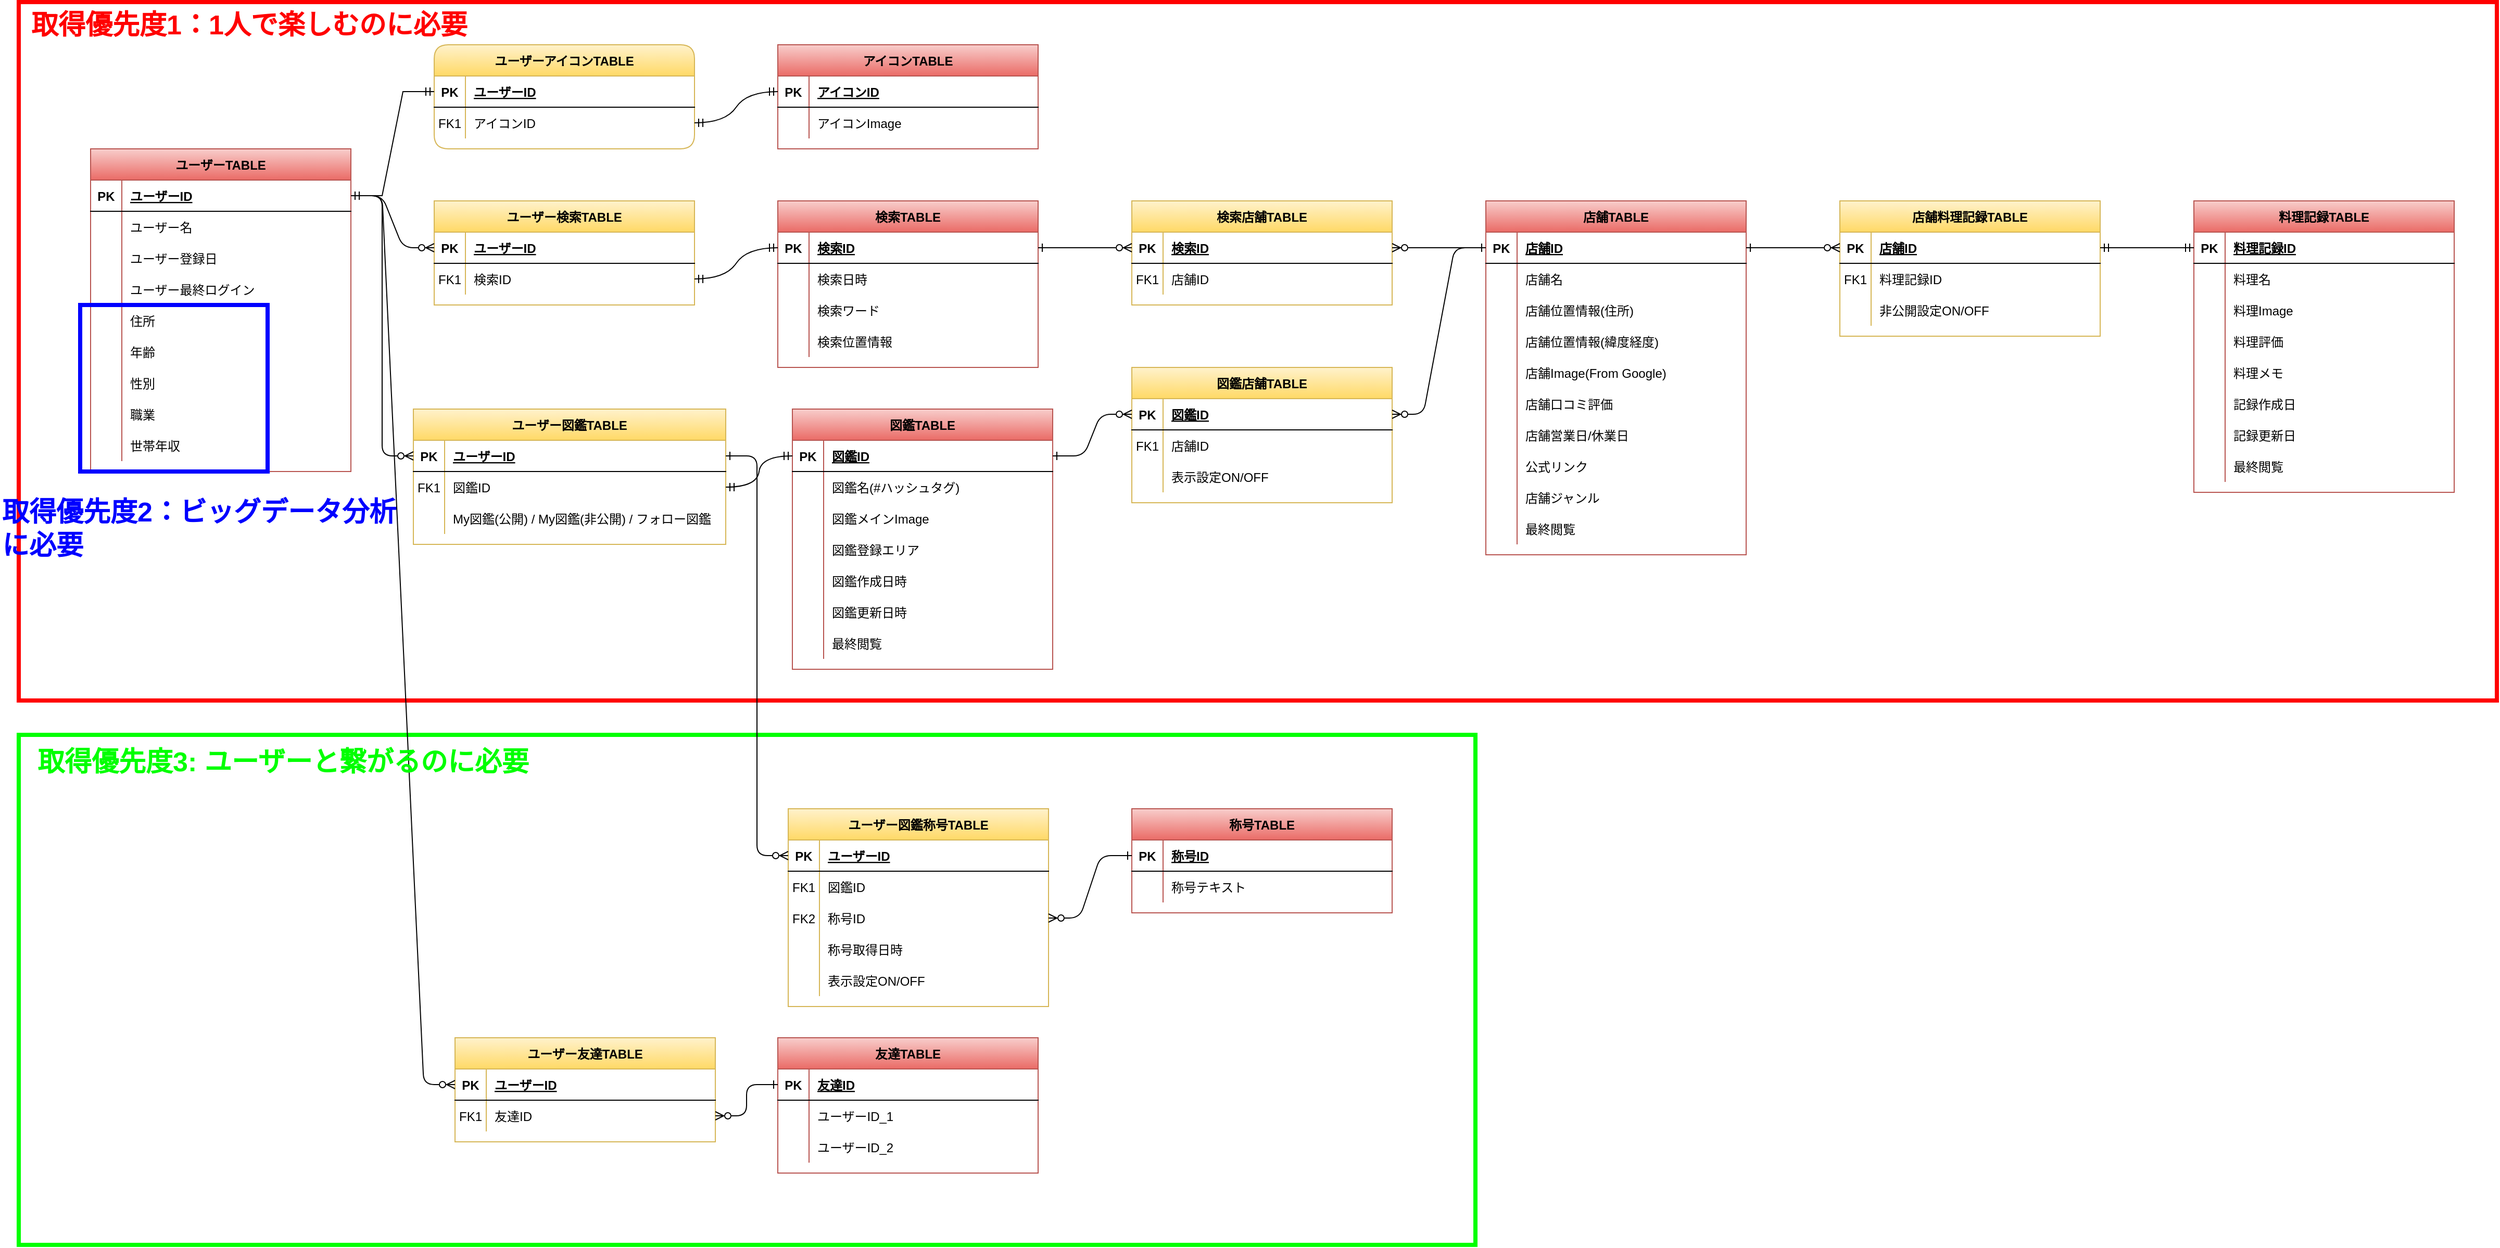 <mxfile>
    <diagram id="R2lEEEUBdFMjLlhIrx00" name="Page-1">
        <mxGraphModel dx="1883" dy="-313" grid="1" gridSize="10" guides="1" tooltips="1" connect="1" arrows="1" fold="1" page="1" pageScale="1" pageWidth="850" pageHeight="1100" math="0" shadow="0" extFonts="Permanent Marker^https://fonts.googleapis.com/css?family=Permanent+Marker">
            <root>
                <mxCell id="0"/>
                <mxCell id="1" parent="0"/>
                <mxCell id="nCmVxrlK4ucvjGl20oAF-312" value="" style="rounded=0;whiteSpace=wrap;html=1;strokeColor=#00ff00;strokeWidth=4;" parent="1" vertex="1">
                    <mxGeometry x="-29" y="2233" width="1399" height="490" as="geometry"/>
                </mxCell>
                <mxCell id="nCmVxrlK4ucvjGl20oAF-308" value="" style="rounded=0;whiteSpace=wrap;html=1;strokeColor=#ff0000;strokeWidth=4;" parent="1" vertex="1">
                    <mxGeometry x="-29" y="1529" width="2380" height="671" as="geometry"/>
                </mxCell>
                <mxCell id="nCmVxrlK4ucvjGl20oAF-29" value="ユーザーTABLE" style="shape=table;startSize=30;container=1;collapsible=1;childLayout=tableLayout;fixedRows=1;rowLines=0;fontStyle=1;align=center;resizeLast=1;fillColor=#f8cecc;strokeColor=#b85450;gradientColor=#ea6b66;" parent="1" vertex="1">
                    <mxGeometry x="40" y="1670" width="250" height="310" as="geometry"/>
                </mxCell>
                <mxCell id="nCmVxrlK4ucvjGl20oAF-30" value="" style="shape=partialRectangle;collapsible=0;dropTarget=0;pointerEvents=0;fillColor=none;points=[[0,0.5],[1,0.5]];portConstraint=eastwest;top=0;left=0;right=0;bottom=1;" parent="nCmVxrlK4ucvjGl20oAF-29" vertex="1">
                    <mxGeometry y="30" width="250" height="30" as="geometry"/>
                </mxCell>
                <mxCell id="nCmVxrlK4ucvjGl20oAF-31" value="PK" style="shape=partialRectangle;overflow=hidden;connectable=0;fillColor=none;top=0;left=0;bottom=0;right=0;fontStyle=1;" parent="nCmVxrlK4ucvjGl20oAF-30" vertex="1">
                    <mxGeometry width="30" height="30" as="geometry">
                        <mxRectangle width="30" height="30" as="alternateBounds"/>
                    </mxGeometry>
                </mxCell>
                <mxCell id="nCmVxrlK4ucvjGl20oAF-32" value="ユーザーID" style="shape=partialRectangle;overflow=hidden;connectable=0;fillColor=none;top=0;left=0;bottom=0;right=0;align=left;spacingLeft=6;fontStyle=5;" parent="nCmVxrlK4ucvjGl20oAF-30" vertex="1">
                    <mxGeometry x="30" width="220" height="30" as="geometry">
                        <mxRectangle width="220" height="30" as="alternateBounds"/>
                    </mxGeometry>
                </mxCell>
                <mxCell id="nCmVxrlK4ucvjGl20oAF-33" value="" style="shape=partialRectangle;collapsible=0;dropTarget=0;pointerEvents=0;fillColor=none;points=[[0,0.5],[1,0.5]];portConstraint=eastwest;top=0;left=0;right=0;bottom=0;" parent="nCmVxrlK4ucvjGl20oAF-29" vertex="1">
                    <mxGeometry y="60" width="250" height="30" as="geometry"/>
                </mxCell>
                <mxCell id="nCmVxrlK4ucvjGl20oAF-34" value="" style="shape=partialRectangle;overflow=hidden;connectable=0;fillColor=none;top=0;left=0;bottom=0;right=0;" parent="nCmVxrlK4ucvjGl20oAF-33" vertex="1">
                    <mxGeometry width="30" height="30" as="geometry">
                        <mxRectangle width="30" height="30" as="alternateBounds"/>
                    </mxGeometry>
                </mxCell>
                <mxCell id="nCmVxrlK4ucvjGl20oAF-35" value="ユーザー名" style="shape=partialRectangle;overflow=hidden;connectable=0;fillColor=none;top=0;left=0;bottom=0;right=0;align=left;spacingLeft=6;" parent="nCmVxrlK4ucvjGl20oAF-33" vertex="1">
                    <mxGeometry x="30" width="220" height="30" as="geometry">
                        <mxRectangle width="220" height="30" as="alternateBounds"/>
                    </mxGeometry>
                </mxCell>
                <mxCell id="nCmVxrlK4ucvjGl20oAF-36" style="shape=partialRectangle;collapsible=0;dropTarget=0;pointerEvents=0;fillColor=none;points=[[0,0.5],[1,0.5]];portConstraint=eastwest;top=0;left=0;right=0;bottom=0;" parent="nCmVxrlK4ucvjGl20oAF-29" vertex="1">
                    <mxGeometry y="90" width="250" height="30" as="geometry"/>
                </mxCell>
                <mxCell id="nCmVxrlK4ucvjGl20oAF-37" style="shape=partialRectangle;overflow=hidden;connectable=0;fillColor=none;top=0;left=0;bottom=0;right=0;" parent="nCmVxrlK4ucvjGl20oAF-36" vertex="1">
                    <mxGeometry width="30" height="30" as="geometry">
                        <mxRectangle width="30" height="30" as="alternateBounds"/>
                    </mxGeometry>
                </mxCell>
                <mxCell id="nCmVxrlK4ucvjGl20oAF-38" value="ユーザー登録日" style="shape=partialRectangle;overflow=hidden;connectable=0;fillColor=none;top=0;left=0;bottom=0;right=0;align=left;spacingLeft=6;" parent="nCmVxrlK4ucvjGl20oAF-36" vertex="1">
                    <mxGeometry x="30" width="220" height="30" as="geometry">
                        <mxRectangle width="220" height="30" as="alternateBounds"/>
                    </mxGeometry>
                </mxCell>
                <mxCell id="nCmVxrlK4ucvjGl20oAF-39" style="shape=partialRectangle;collapsible=0;dropTarget=0;pointerEvents=0;fillColor=none;points=[[0,0.5],[1,0.5]];portConstraint=eastwest;top=0;left=0;right=0;bottom=0;" parent="nCmVxrlK4ucvjGl20oAF-29" vertex="1">
                    <mxGeometry y="120" width="250" height="30" as="geometry"/>
                </mxCell>
                <mxCell id="nCmVxrlK4ucvjGl20oAF-40" style="shape=partialRectangle;overflow=hidden;connectable=0;fillColor=none;top=0;left=0;bottom=0;right=0;" parent="nCmVxrlK4ucvjGl20oAF-39" vertex="1">
                    <mxGeometry width="30" height="30" as="geometry">
                        <mxRectangle width="30" height="30" as="alternateBounds"/>
                    </mxGeometry>
                </mxCell>
                <mxCell id="nCmVxrlK4ucvjGl20oAF-41" value="ユーザー最終ログイン" style="shape=partialRectangle;overflow=hidden;connectable=0;fillColor=none;top=0;left=0;bottom=0;right=0;align=left;spacingLeft=6;" parent="nCmVxrlK4ucvjGl20oAF-39" vertex="1">
                    <mxGeometry x="30" width="220" height="30" as="geometry">
                        <mxRectangle width="220" height="30" as="alternateBounds"/>
                    </mxGeometry>
                </mxCell>
                <mxCell id="nCmVxrlK4ucvjGl20oAF-42" style="shape=partialRectangle;collapsible=0;dropTarget=0;pointerEvents=0;fillColor=none;points=[[0,0.5],[1,0.5]];portConstraint=eastwest;top=0;left=0;right=0;bottom=0;" parent="nCmVxrlK4ucvjGl20oAF-29" vertex="1">
                    <mxGeometry y="150" width="250" height="30" as="geometry"/>
                </mxCell>
                <mxCell id="nCmVxrlK4ucvjGl20oAF-43" style="shape=partialRectangle;overflow=hidden;connectable=0;fillColor=none;top=0;left=0;bottom=0;right=0;" parent="nCmVxrlK4ucvjGl20oAF-42" vertex="1">
                    <mxGeometry width="30" height="30" as="geometry">
                        <mxRectangle width="30" height="30" as="alternateBounds"/>
                    </mxGeometry>
                </mxCell>
                <mxCell id="nCmVxrlK4ucvjGl20oAF-44" value="住所" style="shape=partialRectangle;overflow=hidden;connectable=0;fillColor=none;top=0;left=0;bottom=0;right=0;align=left;spacingLeft=6;fontColor=#000000;" parent="nCmVxrlK4ucvjGl20oAF-42" vertex="1">
                    <mxGeometry x="30" width="220" height="30" as="geometry">
                        <mxRectangle width="220" height="30" as="alternateBounds"/>
                    </mxGeometry>
                </mxCell>
                <mxCell id="nCmVxrlK4ucvjGl20oAF-45" style="shape=partialRectangle;collapsible=0;dropTarget=0;pointerEvents=0;fillColor=none;points=[[0,0.5],[1,0.5]];portConstraint=eastwest;top=0;left=0;right=0;bottom=0;" parent="nCmVxrlK4ucvjGl20oAF-29" vertex="1">
                    <mxGeometry y="180" width="250" height="30" as="geometry"/>
                </mxCell>
                <mxCell id="nCmVxrlK4ucvjGl20oAF-46" style="shape=partialRectangle;overflow=hidden;connectable=0;fillColor=none;top=0;left=0;bottom=0;right=0;" parent="nCmVxrlK4ucvjGl20oAF-45" vertex="1">
                    <mxGeometry width="30" height="30" as="geometry">
                        <mxRectangle width="30" height="30" as="alternateBounds"/>
                    </mxGeometry>
                </mxCell>
                <mxCell id="nCmVxrlK4ucvjGl20oAF-47" value="年齢" style="shape=partialRectangle;overflow=hidden;connectable=0;fillColor=none;top=0;left=0;bottom=0;right=0;align=left;spacingLeft=6;fontColor=#000000;" parent="nCmVxrlK4ucvjGl20oAF-45" vertex="1">
                    <mxGeometry x="30" width="220" height="30" as="geometry">
                        <mxRectangle width="220" height="30" as="alternateBounds"/>
                    </mxGeometry>
                </mxCell>
                <mxCell id="nCmVxrlK4ucvjGl20oAF-48" style="shape=partialRectangle;collapsible=0;dropTarget=0;pointerEvents=0;fillColor=none;points=[[0,0.5],[1,0.5]];portConstraint=eastwest;top=0;left=0;right=0;bottom=0;" parent="nCmVxrlK4ucvjGl20oAF-29" vertex="1">
                    <mxGeometry y="210" width="250" height="30" as="geometry"/>
                </mxCell>
                <mxCell id="nCmVxrlK4ucvjGl20oAF-49" style="shape=partialRectangle;overflow=hidden;connectable=0;fillColor=none;top=0;left=0;bottom=0;right=0;" parent="nCmVxrlK4ucvjGl20oAF-48" vertex="1">
                    <mxGeometry width="30" height="30" as="geometry">
                        <mxRectangle width="30" height="30" as="alternateBounds"/>
                    </mxGeometry>
                </mxCell>
                <mxCell id="nCmVxrlK4ucvjGl20oAF-50" value="性別" style="shape=partialRectangle;overflow=hidden;connectable=0;fillColor=none;top=0;left=0;bottom=0;right=0;align=left;spacingLeft=6;fontColor=#000000;" parent="nCmVxrlK4ucvjGl20oAF-48" vertex="1">
                    <mxGeometry x="30" width="220" height="30" as="geometry">
                        <mxRectangle width="220" height="30" as="alternateBounds"/>
                    </mxGeometry>
                </mxCell>
                <mxCell id="nCmVxrlK4ucvjGl20oAF-51" style="shape=partialRectangle;collapsible=0;dropTarget=0;pointerEvents=0;fillColor=none;points=[[0,0.5],[1,0.5]];portConstraint=eastwest;top=0;left=0;right=0;bottom=0;" parent="nCmVxrlK4ucvjGl20oAF-29" vertex="1">
                    <mxGeometry y="240" width="250" height="30" as="geometry"/>
                </mxCell>
                <mxCell id="nCmVxrlK4ucvjGl20oAF-52" style="shape=partialRectangle;overflow=hidden;connectable=0;fillColor=none;top=0;left=0;bottom=0;right=0;" parent="nCmVxrlK4ucvjGl20oAF-51" vertex="1">
                    <mxGeometry width="30" height="30" as="geometry">
                        <mxRectangle width="30" height="30" as="alternateBounds"/>
                    </mxGeometry>
                </mxCell>
                <mxCell id="nCmVxrlK4ucvjGl20oAF-53" value="職業" style="shape=partialRectangle;overflow=hidden;connectable=0;fillColor=none;top=0;left=0;bottom=0;right=0;align=left;spacingLeft=6;fontColor=#000000;" parent="nCmVxrlK4ucvjGl20oAF-51" vertex="1">
                    <mxGeometry x="30" width="220" height="30" as="geometry">
                        <mxRectangle width="220" height="30" as="alternateBounds"/>
                    </mxGeometry>
                </mxCell>
                <mxCell id="nCmVxrlK4ucvjGl20oAF-54" style="shape=partialRectangle;collapsible=0;dropTarget=0;pointerEvents=0;fillColor=none;points=[[0,0.5],[1,0.5]];portConstraint=eastwest;top=0;left=0;right=0;bottom=0;" parent="nCmVxrlK4ucvjGl20oAF-29" vertex="1">
                    <mxGeometry y="270" width="250" height="30" as="geometry"/>
                </mxCell>
                <mxCell id="nCmVxrlK4ucvjGl20oAF-55" style="shape=partialRectangle;overflow=hidden;connectable=0;fillColor=none;top=0;left=0;bottom=0;right=0;" parent="nCmVxrlK4ucvjGl20oAF-54" vertex="1">
                    <mxGeometry width="30" height="30" as="geometry">
                        <mxRectangle width="30" height="30" as="alternateBounds"/>
                    </mxGeometry>
                </mxCell>
                <mxCell id="nCmVxrlK4ucvjGl20oAF-56" value="世帯年収" style="shape=partialRectangle;overflow=hidden;connectable=0;fillColor=none;top=0;left=0;bottom=0;right=0;align=left;spacingLeft=6;fontColor=#000000;" parent="nCmVxrlK4ucvjGl20oAF-54" vertex="1">
                    <mxGeometry x="30" width="220" height="30" as="geometry">
                        <mxRectangle width="220" height="30" as="alternateBounds"/>
                    </mxGeometry>
                </mxCell>
                <mxCell id="nCmVxrlK4ucvjGl20oAF-57" value="アイコンTABLE" style="shape=table;startSize=30;container=1;collapsible=1;childLayout=tableLayout;fixedRows=1;rowLines=0;fontStyle=1;align=center;resizeLast=1;fillColor=#f8cecc;gradientColor=#ea6b66;strokeColor=#b85450;" parent="1" vertex="1">
                    <mxGeometry x="700" y="1570" width="250" height="100" as="geometry"/>
                </mxCell>
                <mxCell id="nCmVxrlK4ucvjGl20oAF-58" value="" style="shape=partialRectangle;collapsible=0;dropTarget=0;pointerEvents=0;fillColor=none;points=[[0,0.5],[1,0.5]];portConstraint=eastwest;top=0;left=0;right=0;bottom=1;" parent="nCmVxrlK4ucvjGl20oAF-57" vertex="1">
                    <mxGeometry y="30" width="250" height="30" as="geometry"/>
                </mxCell>
                <mxCell id="nCmVxrlK4ucvjGl20oAF-59" value="PK" style="shape=partialRectangle;overflow=hidden;connectable=0;fillColor=none;top=0;left=0;bottom=0;right=0;fontStyle=1;" parent="nCmVxrlK4ucvjGl20oAF-58" vertex="1">
                    <mxGeometry width="30" height="30" as="geometry">
                        <mxRectangle width="30" height="30" as="alternateBounds"/>
                    </mxGeometry>
                </mxCell>
                <mxCell id="nCmVxrlK4ucvjGl20oAF-60" value="アイコンID" style="shape=partialRectangle;overflow=hidden;connectable=0;fillColor=none;top=0;left=0;bottom=0;right=0;align=left;spacingLeft=6;fontStyle=5;" parent="nCmVxrlK4ucvjGl20oAF-58" vertex="1">
                    <mxGeometry x="30" width="220" height="30" as="geometry">
                        <mxRectangle width="220" height="30" as="alternateBounds"/>
                    </mxGeometry>
                </mxCell>
                <mxCell id="nCmVxrlK4ucvjGl20oAF-61" value="" style="shape=partialRectangle;collapsible=0;dropTarget=0;pointerEvents=0;fillColor=none;points=[[0,0.5],[1,0.5]];portConstraint=eastwest;top=0;left=0;right=0;bottom=0;" parent="nCmVxrlK4ucvjGl20oAF-57" vertex="1">
                    <mxGeometry y="60" width="250" height="30" as="geometry"/>
                </mxCell>
                <mxCell id="nCmVxrlK4ucvjGl20oAF-62" value="" style="shape=partialRectangle;overflow=hidden;connectable=0;fillColor=none;top=0;left=0;bottom=0;right=0;" parent="nCmVxrlK4ucvjGl20oAF-61" vertex="1">
                    <mxGeometry width="30" height="30" as="geometry">
                        <mxRectangle width="30" height="30" as="alternateBounds"/>
                    </mxGeometry>
                </mxCell>
                <mxCell id="nCmVxrlK4ucvjGl20oAF-63" value="アイコンImage" style="shape=partialRectangle;overflow=hidden;connectable=0;fillColor=none;top=0;left=0;bottom=0;right=0;align=left;spacingLeft=6;" parent="nCmVxrlK4ucvjGl20oAF-61" vertex="1">
                    <mxGeometry x="30" width="220" height="30" as="geometry">
                        <mxRectangle width="220" height="30" as="alternateBounds"/>
                    </mxGeometry>
                </mxCell>
                <mxCell id="nCmVxrlK4ucvjGl20oAF-67" value="ユーザーアイコンTABLE" style="shape=table;startSize=30;container=1;collapsible=1;childLayout=tableLayout;fixedRows=1;rowLines=0;fontStyle=1;align=center;resizeLast=1;fillColor=#fff2cc;gradientColor=#ffd966;strokeColor=#d6b656;rounded=1;" parent="1" vertex="1">
                    <mxGeometry x="370" y="1570" width="250" height="100" as="geometry"/>
                </mxCell>
                <mxCell id="nCmVxrlK4ucvjGl20oAF-68" value="" style="shape=partialRectangle;collapsible=0;dropTarget=0;pointerEvents=0;fillColor=none;points=[[0,0.5],[1,0.5]];portConstraint=eastwest;top=0;left=0;right=0;bottom=1;" parent="nCmVxrlK4ucvjGl20oAF-67" vertex="1">
                    <mxGeometry y="30" width="250" height="30" as="geometry"/>
                </mxCell>
                <mxCell id="nCmVxrlK4ucvjGl20oAF-69" value="PK" style="shape=partialRectangle;overflow=hidden;connectable=0;fillColor=none;top=0;left=0;bottom=0;right=0;fontStyle=1;" parent="nCmVxrlK4ucvjGl20oAF-68" vertex="1">
                    <mxGeometry width="30" height="30" as="geometry">
                        <mxRectangle width="30" height="30" as="alternateBounds"/>
                    </mxGeometry>
                </mxCell>
                <mxCell id="nCmVxrlK4ucvjGl20oAF-70" value="ユーザーID" style="shape=partialRectangle;overflow=hidden;connectable=0;fillColor=none;top=0;left=0;bottom=0;right=0;align=left;spacingLeft=6;fontStyle=5;" parent="nCmVxrlK4ucvjGl20oAF-68" vertex="1">
                    <mxGeometry x="30" width="220" height="30" as="geometry">
                        <mxRectangle width="220" height="30" as="alternateBounds"/>
                    </mxGeometry>
                </mxCell>
                <mxCell id="nCmVxrlK4ucvjGl20oAF-71" value="" style="shape=partialRectangle;collapsible=0;dropTarget=0;pointerEvents=0;fillColor=none;points=[[0,0.5],[1,0.5]];portConstraint=eastwest;top=0;left=0;right=0;bottom=0;" parent="nCmVxrlK4ucvjGl20oAF-67" vertex="1">
                    <mxGeometry y="60" width="250" height="30" as="geometry"/>
                </mxCell>
                <mxCell id="nCmVxrlK4ucvjGl20oAF-72" value="FK1" style="shape=partialRectangle;overflow=hidden;connectable=0;fillColor=none;top=0;left=0;bottom=0;right=0;" parent="nCmVxrlK4ucvjGl20oAF-71" vertex="1">
                    <mxGeometry width="30" height="30" as="geometry">
                        <mxRectangle width="30" height="30" as="alternateBounds"/>
                    </mxGeometry>
                </mxCell>
                <mxCell id="nCmVxrlK4ucvjGl20oAF-73" value="アイコンID" style="shape=partialRectangle;overflow=hidden;connectable=0;fillColor=none;top=0;left=0;bottom=0;right=0;align=left;spacingLeft=6;" parent="nCmVxrlK4ucvjGl20oAF-71" vertex="1">
                    <mxGeometry x="30" width="220" height="30" as="geometry">
                        <mxRectangle width="220" height="30" as="alternateBounds"/>
                    </mxGeometry>
                </mxCell>
                <mxCell id="nCmVxrlK4ucvjGl20oAF-83" value="" style="edgeStyle=entityRelationEdgeStyle;fontSize=12;html=1;endArrow=ERmandOne;startArrow=ERmandOne;rounded=0;entryX=0;entryY=0.5;entryDx=0;entryDy=0;exitX=1;exitY=0.5;exitDx=0;exitDy=0;" parent="1" source="nCmVxrlK4ucvjGl20oAF-30" target="nCmVxrlK4ucvjGl20oAF-68" edge="1">
                    <mxGeometry width="100" height="100" relative="1" as="geometry">
                        <mxPoint x="400" y="1700" as="sourcePoint"/>
                        <mxPoint x="500" y="1600" as="targetPoint"/>
                    </mxGeometry>
                </mxCell>
                <mxCell id="nCmVxrlK4ucvjGl20oAF-84" value="" style="edgeStyle=entityRelationEdgeStyle;fontSize=12;html=1;endArrow=ERmandOne;startArrow=ERmandOne;entryX=0;entryY=0.5;entryDx=0;entryDy=0;exitX=1;exitY=0.5;exitDx=0;exitDy=0;curved=1;" parent="1" source="nCmVxrlK4ucvjGl20oAF-71" target="nCmVxrlK4ucvjGl20oAF-58" edge="1">
                    <mxGeometry width="100" height="100" relative="1" as="geometry">
                        <mxPoint x="300" y="1465" as="sourcePoint"/>
                        <mxPoint x="380" y="1465" as="targetPoint"/>
                    </mxGeometry>
                </mxCell>
                <mxCell id="nCmVxrlK4ucvjGl20oAF-85" value="友達TABLE" style="shape=table;startSize=30;container=1;collapsible=1;childLayout=tableLayout;fixedRows=1;rowLines=0;fontStyle=1;align=center;resizeLast=1;fillColor=#f8cecc;gradientColor=#ea6b66;strokeColor=#b85450;" parent="1" vertex="1">
                    <mxGeometry x="700" y="2524" width="250" height="130" as="geometry"/>
                </mxCell>
                <mxCell id="nCmVxrlK4ucvjGl20oAF-86" value="" style="shape=partialRectangle;collapsible=0;dropTarget=0;pointerEvents=0;fillColor=none;points=[[0,0.5],[1,0.5]];portConstraint=eastwest;top=0;left=0;right=0;bottom=1;" parent="nCmVxrlK4ucvjGl20oAF-85" vertex="1">
                    <mxGeometry y="30" width="250" height="30" as="geometry"/>
                </mxCell>
                <mxCell id="nCmVxrlK4ucvjGl20oAF-87" value="PK" style="shape=partialRectangle;overflow=hidden;connectable=0;fillColor=none;top=0;left=0;bottom=0;right=0;fontStyle=1;" parent="nCmVxrlK4ucvjGl20oAF-86" vertex="1">
                    <mxGeometry width="30" height="30" as="geometry">
                        <mxRectangle width="30" height="30" as="alternateBounds"/>
                    </mxGeometry>
                </mxCell>
                <mxCell id="nCmVxrlK4ucvjGl20oAF-88" value="友達ID" style="shape=partialRectangle;overflow=hidden;connectable=0;fillColor=none;top=0;left=0;bottom=0;right=0;align=left;spacingLeft=6;fontStyle=5;" parent="nCmVxrlK4ucvjGl20oAF-86" vertex="1">
                    <mxGeometry x="30" width="220" height="30" as="geometry">
                        <mxRectangle width="220" height="30" as="alternateBounds"/>
                    </mxGeometry>
                </mxCell>
                <mxCell id="nCmVxrlK4ucvjGl20oAF-89" value="" style="shape=partialRectangle;collapsible=0;dropTarget=0;pointerEvents=0;fillColor=none;points=[[0,0.5],[1,0.5]];portConstraint=eastwest;top=0;left=0;right=0;bottom=0;" parent="nCmVxrlK4ucvjGl20oAF-85" vertex="1">
                    <mxGeometry y="60" width="250" height="30" as="geometry"/>
                </mxCell>
                <mxCell id="nCmVxrlK4ucvjGl20oAF-90" value="" style="shape=partialRectangle;overflow=hidden;connectable=0;fillColor=none;top=0;left=0;bottom=0;right=0;" parent="nCmVxrlK4ucvjGl20oAF-89" vertex="1">
                    <mxGeometry width="30" height="30" as="geometry">
                        <mxRectangle width="30" height="30" as="alternateBounds"/>
                    </mxGeometry>
                </mxCell>
                <mxCell id="nCmVxrlK4ucvjGl20oAF-91" value="ユーザーID_1" style="shape=partialRectangle;overflow=hidden;connectable=0;fillColor=none;top=0;left=0;bottom=0;right=0;align=left;spacingLeft=6;" parent="nCmVxrlK4ucvjGl20oAF-89" vertex="1">
                    <mxGeometry x="30" width="220" height="30" as="geometry">
                        <mxRectangle width="220" height="30" as="alternateBounds"/>
                    </mxGeometry>
                </mxCell>
                <mxCell id="nCmVxrlK4ucvjGl20oAF-92" style="shape=partialRectangle;collapsible=0;dropTarget=0;pointerEvents=0;fillColor=none;points=[[0,0.5],[1,0.5]];portConstraint=eastwest;top=0;left=0;right=0;bottom=0;" parent="nCmVxrlK4ucvjGl20oAF-85" vertex="1">
                    <mxGeometry y="90" width="250" height="30" as="geometry"/>
                </mxCell>
                <mxCell id="nCmVxrlK4ucvjGl20oAF-93" style="shape=partialRectangle;overflow=hidden;connectable=0;fillColor=none;top=0;left=0;bottom=0;right=0;" parent="nCmVxrlK4ucvjGl20oAF-92" vertex="1">
                    <mxGeometry width="30" height="30" as="geometry">
                        <mxRectangle width="30" height="30" as="alternateBounds"/>
                    </mxGeometry>
                </mxCell>
                <mxCell id="nCmVxrlK4ucvjGl20oAF-94" value="ユーザーID_2" style="shape=partialRectangle;overflow=hidden;connectable=0;fillColor=none;top=0;left=0;bottom=0;right=0;align=left;spacingLeft=6;" parent="nCmVxrlK4ucvjGl20oAF-92" vertex="1">
                    <mxGeometry x="30" width="220" height="30" as="geometry">
                        <mxRectangle width="220" height="30" as="alternateBounds"/>
                    </mxGeometry>
                </mxCell>
                <mxCell id="nCmVxrlK4ucvjGl20oAF-101" value="ユーザー友達TABLE" style="shape=table;startSize=30;container=1;collapsible=1;childLayout=tableLayout;fixedRows=1;rowLines=0;fontStyle=1;align=center;resizeLast=1;fillColor=#fff2cc;gradientColor=#ffd966;strokeColor=#d6b656;" parent="1" vertex="1">
                    <mxGeometry x="390" y="2524" width="250" height="100" as="geometry"/>
                </mxCell>
                <mxCell id="nCmVxrlK4ucvjGl20oAF-102" value="" style="shape=partialRectangle;collapsible=0;dropTarget=0;pointerEvents=0;fillColor=none;points=[[0,0.5],[1,0.5]];portConstraint=eastwest;top=0;left=0;right=0;bottom=1;" parent="nCmVxrlK4ucvjGl20oAF-101" vertex="1">
                    <mxGeometry y="30" width="250" height="30" as="geometry"/>
                </mxCell>
                <mxCell id="nCmVxrlK4ucvjGl20oAF-103" value="PK" style="shape=partialRectangle;overflow=hidden;connectable=0;fillColor=none;top=0;left=0;bottom=0;right=0;fontStyle=1;" parent="nCmVxrlK4ucvjGl20oAF-102" vertex="1">
                    <mxGeometry width="30" height="30" as="geometry">
                        <mxRectangle width="30" height="30" as="alternateBounds"/>
                    </mxGeometry>
                </mxCell>
                <mxCell id="nCmVxrlK4ucvjGl20oAF-104" value="ユーザーID" style="shape=partialRectangle;overflow=hidden;connectable=0;fillColor=none;top=0;left=0;bottom=0;right=0;align=left;spacingLeft=6;fontStyle=5;" parent="nCmVxrlK4ucvjGl20oAF-102" vertex="1">
                    <mxGeometry x="30" width="220" height="30" as="geometry">
                        <mxRectangle width="220" height="30" as="alternateBounds"/>
                    </mxGeometry>
                </mxCell>
                <mxCell id="nCmVxrlK4ucvjGl20oAF-105" value="" style="shape=partialRectangle;collapsible=0;dropTarget=0;pointerEvents=0;fillColor=none;points=[[0,0.5],[1,0.5]];portConstraint=eastwest;top=0;left=0;right=0;bottom=0;" parent="nCmVxrlK4ucvjGl20oAF-101" vertex="1">
                    <mxGeometry y="60" width="250" height="30" as="geometry"/>
                </mxCell>
                <mxCell id="nCmVxrlK4ucvjGl20oAF-106" value="FK1" style="shape=partialRectangle;overflow=hidden;connectable=0;fillColor=none;top=0;left=0;bottom=0;right=0;" parent="nCmVxrlK4ucvjGl20oAF-105" vertex="1">
                    <mxGeometry width="30" height="30" as="geometry">
                        <mxRectangle width="30" height="30" as="alternateBounds"/>
                    </mxGeometry>
                </mxCell>
                <mxCell id="nCmVxrlK4ucvjGl20oAF-107" value="友達ID" style="shape=partialRectangle;overflow=hidden;connectable=0;fillColor=none;top=0;left=0;bottom=0;right=0;align=left;spacingLeft=6;" parent="nCmVxrlK4ucvjGl20oAF-105" vertex="1">
                    <mxGeometry x="30" width="220" height="30" as="geometry">
                        <mxRectangle width="220" height="30" as="alternateBounds"/>
                    </mxGeometry>
                </mxCell>
                <mxCell id="nCmVxrlK4ucvjGl20oAF-114" value="" style="edgeStyle=entityRelationEdgeStyle;endArrow=ERzeroToMany;startArrow=ERone;endFill=1;startFill=0;entryX=0;entryY=0.5;entryDx=0;entryDy=0;exitX=1;exitY=0.5;exitDx=0;exitDy=0;" parent="1" source="nCmVxrlK4ucvjGl20oAF-30" target="nCmVxrlK4ucvjGl20oAF-102" edge="1">
                    <mxGeometry width="100" height="100" relative="1" as="geometry">
                        <mxPoint x="1070" y="1080" as="sourcePoint"/>
                        <mxPoint x="1230" y="1570" as="targetPoint"/>
                    </mxGeometry>
                </mxCell>
                <mxCell id="nCmVxrlK4ucvjGl20oAF-115" value="" style="edgeStyle=entityRelationEdgeStyle;endArrow=ERzeroToMany;startArrow=ERone;endFill=1;startFill=0;entryX=1;entryY=0.5;entryDx=0;entryDy=0;exitX=0;exitY=0.5;exitDx=0;exitDy=0;" parent="1" source="nCmVxrlK4ucvjGl20oAF-86" target="nCmVxrlK4ucvjGl20oAF-105" edge="1">
                    <mxGeometry width="100" height="100" relative="1" as="geometry">
                        <mxPoint x="630" y="1733" as="sourcePoint"/>
                        <mxPoint x="710" y="1873" as="targetPoint"/>
                    </mxGeometry>
                </mxCell>
                <mxCell id="nCmVxrlK4ucvjGl20oAF-116" value="検索TABLE" style="shape=table;startSize=30;container=1;collapsible=1;childLayout=tableLayout;fixedRows=1;rowLines=0;fontStyle=1;align=center;resizeLast=1;fillColor=#f8cecc;gradientColor=#ea6b66;strokeColor=#b85450;" parent="1" vertex="1">
                    <mxGeometry x="700" y="1720" width="250" height="160" as="geometry"/>
                </mxCell>
                <mxCell id="nCmVxrlK4ucvjGl20oAF-117" value="" style="shape=partialRectangle;collapsible=0;dropTarget=0;pointerEvents=0;fillColor=none;points=[[0,0.5],[1,0.5]];portConstraint=eastwest;top=0;left=0;right=0;bottom=1;" parent="nCmVxrlK4ucvjGl20oAF-116" vertex="1">
                    <mxGeometry y="30" width="250" height="30" as="geometry"/>
                </mxCell>
                <mxCell id="nCmVxrlK4ucvjGl20oAF-118" value="PK" style="shape=partialRectangle;overflow=hidden;connectable=0;fillColor=none;top=0;left=0;bottom=0;right=0;fontStyle=1;" parent="nCmVxrlK4ucvjGl20oAF-117" vertex="1">
                    <mxGeometry width="30" height="30" as="geometry">
                        <mxRectangle width="30" height="30" as="alternateBounds"/>
                    </mxGeometry>
                </mxCell>
                <mxCell id="nCmVxrlK4ucvjGl20oAF-119" value="検索ID" style="shape=partialRectangle;overflow=hidden;connectable=0;fillColor=none;top=0;left=0;bottom=0;right=0;align=left;spacingLeft=6;fontStyle=5;" parent="nCmVxrlK4ucvjGl20oAF-117" vertex="1">
                    <mxGeometry x="30" width="220" height="30" as="geometry">
                        <mxRectangle width="220" height="30" as="alternateBounds"/>
                    </mxGeometry>
                </mxCell>
                <mxCell id="nCmVxrlK4ucvjGl20oAF-120" value="" style="shape=partialRectangle;collapsible=0;dropTarget=0;pointerEvents=0;fillColor=none;points=[[0,0.5],[1,0.5]];portConstraint=eastwest;top=0;left=0;right=0;bottom=0;" parent="nCmVxrlK4ucvjGl20oAF-116" vertex="1">
                    <mxGeometry y="60" width="250" height="30" as="geometry"/>
                </mxCell>
                <mxCell id="nCmVxrlK4ucvjGl20oAF-121" value="" style="shape=partialRectangle;overflow=hidden;connectable=0;fillColor=none;top=0;left=0;bottom=0;right=0;" parent="nCmVxrlK4ucvjGl20oAF-120" vertex="1">
                    <mxGeometry width="30" height="30" as="geometry">
                        <mxRectangle width="30" height="30" as="alternateBounds"/>
                    </mxGeometry>
                </mxCell>
                <mxCell id="nCmVxrlK4ucvjGl20oAF-122" value="検索日時" style="shape=partialRectangle;overflow=hidden;connectable=0;fillColor=none;top=0;left=0;bottom=0;right=0;align=left;spacingLeft=6;" parent="nCmVxrlK4ucvjGl20oAF-120" vertex="1">
                    <mxGeometry x="30" width="220" height="30" as="geometry">
                        <mxRectangle width="220" height="30" as="alternateBounds"/>
                    </mxGeometry>
                </mxCell>
                <mxCell id="nCmVxrlK4ucvjGl20oAF-123" style="shape=partialRectangle;collapsible=0;dropTarget=0;pointerEvents=0;fillColor=none;points=[[0,0.5],[1,0.5]];portConstraint=eastwest;top=0;left=0;right=0;bottom=0;" parent="nCmVxrlK4ucvjGl20oAF-116" vertex="1">
                    <mxGeometry y="90" width="250" height="30" as="geometry"/>
                </mxCell>
                <mxCell id="nCmVxrlK4ucvjGl20oAF-124" style="shape=partialRectangle;overflow=hidden;connectable=0;fillColor=none;top=0;left=0;bottom=0;right=0;" parent="nCmVxrlK4ucvjGl20oAF-123" vertex="1">
                    <mxGeometry width="30" height="30" as="geometry">
                        <mxRectangle width="30" height="30" as="alternateBounds"/>
                    </mxGeometry>
                </mxCell>
                <mxCell id="nCmVxrlK4ucvjGl20oAF-125" value="検索ワード" style="shape=partialRectangle;overflow=hidden;connectable=0;fillColor=none;top=0;left=0;bottom=0;right=0;align=left;spacingLeft=6;" parent="nCmVxrlK4ucvjGl20oAF-123" vertex="1">
                    <mxGeometry x="30" width="220" height="30" as="geometry">
                        <mxRectangle width="220" height="30" as="alternateBounds"/>
                    </mxGeometry>
                </mxCell>
                <mxCell id="nCmVxrlK4ucvjGl20oAF-126" style="shape=partialRectangle;collapsible=0;dropTarget=0;pointerEvents=0;fillColor=none;points=[[0,0.5],[1,0.5]];portConstraint=eastwest;top=0;left=0;right=0;bottom=0;" parent="nCmVxrlK4ucvjGl20oAF-116" vertex="1">
                    <mxGeometry y="120" width="250" height="30" as="geometry"/>
                </mxCell>
                <mxCell id="nCmVxrlK4ucvjGl20oAF-127" style="shape=partialRectangle;overflow=hidden;connectable=0;fillColor=none;top=0;left=0;bottom=0;right=0;" parent="nCmVxrlK4ucvjGl20oAF-126" vertex="1">
                    <mxGeometry width="30" height="30" as="geometry">
                        <mxRectangle width="30" height="30" as="alternateBounds"/>
                    </mxGeometry>
                </mxCell>
                <mxCell id="nCmVxrlK4ucvjGl20oAF-128" value="検索位置情報" style="shape=partialRectangle;overflow=hidden;connectable=0;fillColor=none;top=0;left=0;bottom=0;right=0;align=left;spacingLeft=6;" parent="nCmVxrlK4ucvjGl20oAF-126" vertex="1">
                    <mxGeometry x="30" width="220" height="30" as="geometry">
                        <mxRectangle width="220" height="30" as="alternateBounds"/>
                    </mxGeometry>
                </mxCell>
                <mxCell id="nCmVxrlK4ucvjGl20oAF-132" value="ユーザー検索TABLE" style="shape=table;startSize=30;container=1;collapsible=1;childLayout=tableLayout;fixedRows=1;rowLines=0;fontStyle=1;align=center;resizeLast=1;fillColor=#fff2cc;gradientColor=#ffd966;strokeColor=#d6b656;" parent="1" vertex="1">
                    <mxGeometry x="370" y="1720" width="250" height="100" as="geometry"/>
                </mxCell>
                <mxCell id="nCmVxrlK4ucvjGl20oAF-133" value="" style="shape=partialRectangle;collapsible=0;dropTarget=0;pointerEvents=0;fillColor=none;points=[[0,0.5],[1,0.5]];portConstraint=eastwest;top=0;left=0;right=0;bottom=1;" parent="nCmVxrlK4ucvjGl20oAF-132" vertex="1">
                    <mxGeometry y="30" width="250" height="30" as="geometry"/>
                </mxCell>
                <mxCell id="nCmVxrlK4ucvjGl20oAF-134" value="PK" style="shape=partialRectangle;overflow=hidden;connectable=0;fillColor=none;top=0;left=0;bottom=0;right=0;fontStyle=1;" parent="nCmVxrlK4ucvjGl20oAF-133" vertex="1">
                    <mxGeometry width="30" height="30" as="geometry">
                        <mxRectangle width="30" height="30" as="alternateBounds"/>
                    </mxGeometry>
                </mxCell>
                <mxCell id="nCmVxrlK4ucvjGl20oAF-135" value="ユーザーID" style="shape=partialRectangle;overflow=hidden;connectable=0;fillColor=none;top=0;left=0;bottom=0;right=0;align=left;spacingLeft=6;fontStyle=5;" parent="nCmVxrlK4ucvjGl20oAF-133" vertex="1">
                    <mxGeometry x="30" width="220" height="30" as="geometry">
                        <mxRectangle width="220" height="30" as="alternateBounds"/>
                    </mxGeometry>
                </mxCell>
                <mxCell id="nCmVxrlK4ucvjGl20oAF-136" value="" style="shape=partialRectangle;collapsible=0;dropTarget=0;pointerEvents=0;fillColor=none;points=[[0,0.5],[1,0.5]];portConstraint=eastwest;top=0;left=0;right=0;bottom=0;" parent="nCmVxrlK4ucvjGl20oAF-132" vertex="1">
                    <mxGeometry y="60" width="250" height="30" as="geometry"/>
                </mxCell>
                <mxCell id="nCmVxrlK4ucvjGl20oAF-137" value="FK1" style="shape=partialRectangle;overflow=hidden;connectable=0;fillColor=none;top=0;left=0;bottom=0;right=0;" parent="nCmVxrlK4ucvjGl20oAF-136" vertex="1">
                    <mxGeometry width="30" height="30" as="geometry">
                        <mxRectangle width="30" height="30" as="alternateBounds"/>
                    </mxGeometry>
                </mxCell>
                <mxCell id="nCmVxrlK4ucvjGl20oAF-138" value="検索ID" style="shape=partialRectangle;overflow=hidden;connectable=0;fillColor=none;top=0;left=0;bottom=0;right=0;align=left;spacingLeft=6;" parent="nCmVxrlK4ucvjGl20oAF-136" vertex="1">
                    <mxGeometry x="30" width="220" height="30" as="geometry">
                        <mxRectangle width="220" height="30" as="alternateBounds"/>
                    </mxGeometry>
                </mxCell>
                <mxCell id="nCmVxrlK4ucvjGl20oAF-142" value="" style="edgeStyle=entityRelationEdgeStyle;endArrow=ERzeroToMany;startArrow=ERone;endFill=1;startFill=0;entryX=0;entryY=0.5;entryDx=0;entryDy=0;exitX=1;exitY=0.5;exitDx=0;exitDy=0;" parent="1" source="nCmVxrlK4ucvjGl20oAF-30" target="nCmVxrlK4ucvjGl20oAF-133" edge="1">
                    <mxGeometry width="100" height="100" relative="1" as="geometry">
                        <mxPoint x="300" y="1465" as="sourcePoint"/>
                        <mxPoint x="380" y="1605" as="targetPoint"/>
                    </mxGeometry>
                </mxCell>
                <mxCell id="nCmVxrlK4ucvjGl20oAF-143" value="" style="edgeStyle=entityRelationEdgeStyle;fontSize=12;html=1;endArrow=ERmandOne;startArrow=ERmandOne;entryX=0;entryY=0.5;entryDx=0;entryDy=0;exitX=1;exitY=0.5;exitDx=0;exitDy=0;curved=1;" parent="1" source="nCmVxrlK4ucvjGl20oAF-136" target="nCmVxrlK4ucvjGl20oAF-117" edge="1">
                    <mxGeometry width="100" height="100" relative="1" as="geometry">
                        <mxPoint x="630" y="1495" as="sourcePoint"/>
                        <mxPoint x="710" y="1465" as="targetPoint"/>
                    </mxGeometry>
                </mxCell>
                <mxCell id="nCmVxrlK4ucvjGl20oAF-144" value="図鑑TABLE" style="shape=table;startSize=30;container=1;collapsible=1;childLayout=tableLayout;fixedRows=1;rowLines=0;fontStyle=1;align=center;resizeLast=1;fillColor=#f8cecc;gradientColor=#ea6b66;strokeColor=#b85450;" parent="1" vertex="1">
                    <mxGeometry x="714" y="1920" width="250" height="250" as="geometry"/>
                </mxCell>
                <mxCell id="nCmVxrlK4ucvjGl20oAF-145" value="" style="shape=partialRectangle;collapsible=0;dropTarget=0;pointerEvents=0;fillColor=none;points=[[0,0.5],[1,0.5]];portConstraint=eastwest;top=0;left=0;right=0;bottom=1;" parent="nCmVxrlK4ucvjGl20oAF-144" vertex="1">
                    <mxGeometry y="30" width="250" height="30" as="geometry"/>
                </mxCell>
                <mxCell id="nCmVxrlK4ucvjGl20oAF-146" value="PK" style="shape=partialRectangle;overflow=hidden;connectable=0;fillColor=none;top=0;left=0;bottom=0;right=0;fontStyle=1;" parent="nCmVxrlK4ucvjGl20oAF-145" vertex="1">
                    <mxGeometry width="30" height="30" as="geometry">
                        <mxRectangle width="30" height="30" as="alternateBounds"/>
                    </mxGeometry>
                </mxCell>
                <mxCell id="nCmVxrlK4ucvjGl20oAF-147" value="図鑑ID" style="shape=partialRectangle;overflow=hidden;connectable=0;fillColor=none;top=0;left=0;bottom=0;right=0;align=left;spacingLeft=6;fontStyle=5;" parent="nCmVxrlK4ucvjGl20oAF-145" vertex="1">
                    <mxGeometry x="30" width="220" height="30" as="geometry">
                        <mxRectangle width="220" height="30" as="alternateBounds"/>
                    </mxGeometry>
                </mxCell>
                <mxCell id="nCmVxrlK4ucvjGl20oAF-148" value="" style="shape=partialRectangle;collapsible=0;dropTarget=0;pointerEvents=0;fillColor=none;points=[[0,0.5],[1,0.5]];portConstraint=eastwest;top=0;left=0;right=0;bottom=0;" parent="nCmVxrlK4ucvjGl20oAF-144" vertex="1">
                    <mxGeometry y="60" width="250" height="30" as="geometry"/>
                </mxCell>
                <mxCell id="nCmVxrlK4ucvjGl20oAF-149" value="" style="shape=partialRectangle;overflow=hidden;connectable=0;fillColor=none;top=0;left=0;bottom=0;right=0;" parent="nCmVxrlK4ucvjGl20oAF-148" vertex="1">
                    <mxGeometry width="30" height="30" as="geometry">
                        <mxRectangle width="30" height="30" as="alternateBounds"/>
                    </mxGeometry>
                </mxCell>
                <mxCell id="nCmVxrlK4ucvjGl20oAF-150" value="図鑑名(#ハッシュタグ)" style="shape=partialRectangle;overflow=hidden;connectable=0;fillColor=none;top=0;left=0;bottom=0;right=0;align=left;spacingLeft=6;" parent="nCmVxrlK4ucvjGl20oAF-148" vertex="1">
                    <mxGeometry x="30" width="220" height="30" as="geometry">
                        <mxRectangle width="220" height="30" as="alternateBounds"/>
                    </mxGeometry>
                </mxCell>
                <mxCell id="nCmVxrlK4ucvjGl20oAF-151" style="shape=partialRectangle;collapsible=0;dropTarget=0;pointerEvents=0;fillColor=none;points=[[0,0.5],[1,0.5]];portConstraint=eastwest;top=0;left=0;right=0;bottom=0;" parent="nCmVxrlK4ucvjGl20oAF-144" vertex="1">
                    <mxGeometry y="90" width="250" height="30" as="geometry"/>
                </mxCell>
                <mxCell id="nCmVxrlK4ucvjGl20oAF-152" style="shape=partialRectangle;overflow=hidden;connectable=0;fillColor=none;top=0;left=0;bottom=0;right=0;" parent="nCmVxrlK4ucvjGl20oAF-151" vertex="1">
                    <mxGeometry width="30" height="30" as="geometry">
                        <mxRectangle width="30" height="30" as="alternateBounds"/>
                    </mxGeometry>
                </mxCell>
                <mxCell id="nCmVxrlK4ucvjGl20oAF-153" value="図鑑メインImage" style="shape=partialRectangle;overflow=hidden;connectable=0;fillColor=none;top=0;left=0;bottom=0;right=0;align=left;spacingLeft=6;" parent="nCmVxrlK4ucvjGl20oAF-151" vertex="1">
                    <mxGeometry x="30" width="220" height="30" as="geometry">
                        <mxRectangle width="220" height="30" as="alternateBounds"/>
                    </mxGeometry>
                </mxCell>
                <mxCell id="nCmVxrlK4ucvjGl20oAF-154" style="shape=partialRectangle;collapsible=0;dropTarget=0;pointerEvents=0;fillColor=none;points=[[0,0.5],[1,0.5]];portConstraint=eastwest;top=0;left=0;right=0;bottom=0;" parent="nCmVxrlK4ucvjGl20oAF-144" vertex="1">
                    <mxGeometry y="120" width="250" height="30" as="geometry"/>
                </mxCell>
                <mxCell id="nCmVxrlK4ucvjGl20oAF-155" style="shape=partialRectangle;overflow=hidden;connectable=0;fillColor=none;top=0;left=0;bottom=0;right=0;" parent="nCmVxrlK4ucvjGl20oAF-154" vertex="1">
                    <mxGeometry width="30" height="30" as="geometry">
                        <mxRectangle width="30" height="30" as="alternateBounds"/>
                    </mxGeometry>
                </mxCell>
                <mxCell id="nCmVxrlK4ucvjGl20oAF-156" value="図鑑登録エリア" style="shape=partialRectangle;overflow=hidden;connectable=0;fillColor=none;top=0;left=0;bottom=0;right=0;align=left;spacingLeft=6;" parent="nCmVxrlK4ucvjGl20oAF-154" vertex="1">
                    <mxGeometry x="30" width="220" height="30" as="geometry">
                        <mxRectangle width="220" height="30" as="alternateBounds"/>
                    </mxGeometry>
                </mxCell>
                <mxCell id="nCmVxrlK4ucvjGl20oAF-157" style="shape=partialRectangle;collapsible=0;dropTarget=0;pointerEvents=0;fillColor=none;points=[[0,0.5],[1,0.5]];portConstraint=eastwest;top=0;left=0;right=0;bottom=0;" parent="nCmVxrlK4ucvjGl20oAF-144" vertex="1">
                    <mxGeometry y="150" width="250" height="30" as="geometry"/>
                </mxCell>
                <mxCell id="nCmVxrlK4ucvjGl20oAF-158" style="shape=partialRectangle;overflow=hidden;connectable=0;fillColor=none;top=0;left=0;bottom=0;right=0;" parent="nCmVxrlK4ucvjGl20oAF-157" vertex="1">
                    <mxGeometry width="30" height="30" as="geometry">
                        <mxRectangle width="30" height="30" as="alternateBounds"/>
                    </mxGeometry>
                </mxCell>
                <mxCell id="nCmVxrlK4ucvjGl20oAF-159" value="図鑑作成日時" style="shape=partialRectangle;overflow=hidden;connectable=0;fillColor=none;top=0;left=0;bottom=0;right=0;align=left;spacingLeft=6;" parent="nCmVxrlK4ucvjGl20oAF-157" vertex="1">
                    <mxGeometry x="30" width="220" height="30" as="geometry">
                        <mxRectangle width="220" height="30" as="alternateBounds"/>
                    </mxGeometry>
                </mxCell>
                <mxCell id="nCmVxrlK4ucvjGl20oAF-160" style="shape=partialRectangle;collapsible=0;dropTarget=0;pointerEvents=0;fillColor=none;points=[[0,0.5],[1,0.5]];portConstraint=eastwest;top=0;left=0;right=0;bottom=0;" parent="nCmVxrlK4ucvjGl20oAF-144" vertex="1">
                    <mxGeometry y="180" width="250" height="30" as="geometry"/>
                </mxCell>
                <mxCell id="nCmVxrlK4ucvjGl20oAF-161" style="shape=partialRectangle;overflow=hidden;connectable=0;fillColor=none;top=0;left=0;bottom=0;right=0;" parent="nCmVxrlK4ucvjGl20oAF-160" vertex="1">
                    <mxGeometry width="30" height="30" as="geometry">
                        <mxRectangle width="30" height="30" as="alternateBounds"/>
                    </mxGeometry>
                </mxCell>
                <mxCell id="nCmVxrlK4ucvjGl20oAF-162" value="図鑑更新日時" style="shape=partialRectangle;overflow=hidden;connectable=0;fillColor=none;top=0;left=0;bottom=0;right=0;align=left;spacingLeft=6;" parent="nCmVxrlK4ucvjGl20oAF-160" vertex="1">
                    <mxGeometry x="30" width="220" height="30" as="geometry">
                        <mxRectangle width="220" height="30" as="alternateBounds"/>
                    </mxGeometry>
                </mxCell>
                <mxCell id="nCmVxrlK4ucvjGl20oAF-320" style="shape=partialRectangle;collapsible=0;dropTarget=0;pointerEvents=0;fillColor=none;points=[[0,0.5],[1,0.5]];portConstraint=eastwest;top=0;left=0;right=0;bottom=0;" parent="nCmVxrlK4ucvjGl20oAF-144" vertex="1">
                    <mxGeometry y="210" width="250" height="30" as="geometry"/>
                </mxCell>
                <mxCell id="nCmVxrlK4ucvjGl20oAF-321" style="shape=partialRectangle;overflow=hidden;connectable=0;fillColor=none;top=0;left=0;bottom=0;right=0;" parent="nCmVxrlK4ucvjGl20oAF-320" vertex="1">
                    <mxGeometry width="30" height="30" as="geometry">
                        <mxRectangle width="30" height="30" as="alternateBounds"/>
                    </mxGeometry>
                </mxCell>
                <mxCell id="nCmVxrlK4ucvjGl20oAF-322" value="最終閲覧" style="shape=partialRectangle;overflow=hidden;connectable=0;fillColor=none;top=0;left=0;bottom=0;right=0;align=left;spacingLeft=6;" parent="nCmVxrlK4ucvjGl20oAF-320" vertex="1">
                    <mxGeometry x="30" width="220" height="30" as="geometry">
                        <mxRectangle width="220" height="30" as="alternateBounds"/>
                    </mxGeometry>
                </mxCell>
                <mxCell id="nCmVxrlK4ucvjGl20oAF-163" value="ユーザー図鑑TABLE" style="shape=table;startSize=30;container=1;collapsible=1;childLayout=tableLayout;fixedRows=1;rowLines=0;fontStyle=1;align=center;resizeLast=1;fillColor=#fff2cc;gradientColor=#ffd966;strokeColor=#d6b656;" parent="1" vertex="1">
                    <mxGeometry x="350" y="1920" width="300" height="130" as="geometry"/>
                </mxCell>
                <mxCell id="nCmVxrlK4ucvjGl20oAF-164" value="" style="shape=partialRectangle;collapsible=0;dropTarget=0;pointerEvents=0;fillColor=none;points=[[0,0.5],[1,0.5]];portConstraint=eastwest;top=0;left=0;right=0;bottom=1;" parent="nCmVxrlK4ucvjGl20oAF-163" vertex="1">
                    <mxGeometry y="30" width="300" height="30" as="geometry"/>
                </mxCell>
                <mxCell id="nCmVxrlK4ucvjGl20oAF-165" value="PK" style="shape=partialRectangle;overflow=hidden;connectable=0;fillColor=none;top=0;left=0;bottom=0;right=0;fontStyle=1;" parent="nCmVxrlK4ucvjGl20oAF-164" vertex="1">
                    <mxGeometry width="30" height="30" as="geometry">
                        <mxRectangle width="30" height="30" as="alternateBounds"/>
                    </mxGeometry>
                </mxCell>
                <mxCell id="nCmVxrlK4ucvjGl20oAF-166" value="ユーザーID" style="shape=partialRectangle;overflow=hidden;connectable=0;fillColor=none;top=0;left=0;bottom=0;right=0;align=left;spacingLeft=6;fontStyle=5;" parent="nCmVxrlK4ucvjGl20oAF-164" vertex="1">
                    <mxGeometry x="30" width="270" height="30" as="geometry">
                        <mxRectangle width="270" height="30" as="alternateBounds"/>
                    </mxGeometry>
                </mxCell>
                <mxCell id="nCmVxrlK4ucvjGl20oAF-167" value="" style="shape=partialRectangle;collapsible=0;dropTarget=0;pointerEvents=0;fillColor=none;points=[[0,0.5],[1,0.5]];portConstraint=eastwest;top=0;left=0;right=0;bottom=0;" parent="nCmVxrlK4ucvjGl20oAF-163" vertex="1">
                    <mxGeometry y="60" width="300" height="30" as="geometry"/>
                </mxCell>
                <mxCell id="nCmVxrlK4ucvjGl20oAF-168" value="FK1" style="shape=partialRectangle;overflow=hidden;connectable=0;fillColor=none;top=0;left=0;bottom=0;right=0;" parent="nCmVxrlK4ucvjGl20oAF-167" vertex="1">
                    <mxGeometry width="30" height="30" as="geometry">
                        <mxRectangle width="30" height="30" as="alternateBounds"/>
                    </mxGeometry>
                </mxCell>
                <mxCell id="nCmVxrlK4ucvjGl20oAF-169" value="図鑑ID" style="shape=partialRectangle;overflow=hidden;connectable=0;fillColor=none;top=0;left=0;bottom=0;right=0;align=left;spacingLeft=6;" parent="nCmVxrlK4ucvjGl20oAF-167" vertex="1">
                    <mxGeometry x="30" width="270" height="30" as="geometry">
                        <mxRectangle width="270" height="30" as="alternateBounds"/>
                    </mxGeometry>
                </mxCell>
                <mxCell id="nCmVxrlK4ucvjGl20oAF-305" style="shape=partialRectangle;collapsible=0;dropTarget=0;pointerEvents=0;fillColor=none;points=[[0,0.5],[1,0.5]];portConstraint=eastwest;top=0;left=0;right=0;bottom=0;" parent="nCmVxrlK4ucvjGl20oAF-163" vertex="1">
                    <mxGeometry y="90" width="300" height="30" as="geometry"/>
                </mxCell>
                <mxCell id="nCmVxrlK4ucvjGl20oAF-306" style="shape=partialRectangle;overflow=hidden;connectable=0;fillColor=none;top=0;left=0;bottom=0;right=0;" parent="nCmVxrlK4ucvjGl20oAF-305" vertex="1">
                    <mxGeometry width="30" height="30" as="geometry">
                        <mxRectangle width="30" height="30" as="alternateBounds"/>
                    </mxGeometry>
                </mxCell>
                <mxCell id="nCmVxrlK4ucvjGl20oAF-307" value="My図鑑(公開) / My図鑑(非公開) / フォロー図鑑" style="shape=partialRectangle;overflow=hidden;connectable=0;fillColor=none;top=0;left=0;bottom=0;right=0;align=left;spacingLeft=6;" parent="nCmVxrlK4ucvjGl20oAF-305" vertex="1">
                    <mxGeometry x="30" width="270" height="30" as="geometry">
                        <mxRectangle width="270" height="30" as="alternateBounds"/>
                    </mxGeometry>
                </mxCell>
                <mxCell id="nCmVxrlK4ucvjGl20oAF-170" value="" style="edgeStyle=entityRelationEdgeStyle;endArrow=ERzeroToMany;startArrow=ERone;endFill=1;startFill=0;entryX=0;entryY=0.5;entryDx=0;entryDy=0;exitX=1;exitY=0.5;exitDx=0;exitDy=0;" parent="1" source="nCmVxrlK4ucvjGl20oAF-30" target="nCmVxrlK4ucvjGl20oAF-164" edge="1">
                    <mxGeometry width="100" height="100" relative="1" as="geometry">
                        <mxPoint x="300" y="1465" as="sourcePoint"/>
                        <mxPoint x="380" y="1775" as="targetPoint"/>
                    </mxGeometry>
                </mxCell>
                <mxCell id="nCmVxrlK4ucvjGl20oAF-171" value="" style="edgeStyle=entityRelationEdgeStyle;fontSize=12;html=1;endArrow=ERmandOne;startArrow=ERmandOne;entryX=0;entryY=0.5;entryDx=0;entryDy=0;exitX=1;exitY=0.5;exitDx=0;exitDy=0;curved=1;" parent="1" source="nCmVxrlK4ucvjGl20oAF-167" target="nCmVxrlK4ucvjGl20oAF-145" edge="1">
                    <mxGeometry width="100" height="100" relative="1" as="geometry">
                        <mxPoint x="630" y="1805" as="sourcePoint"/>
                        <mxPoint x="710" y="1775" as="targetPoint"/>
                    </mxGeometry>
                </mxCell>
                <mxCell id="nCmVxrlK4ucvjGl20oAF-175" value="店舗TABLE" style="shape=table;startSize=30;container=1;collapsible=1;childLayout=tableLayout;fixedRows=1;rowLines=0;fontStyle=1;align=center;resizeLast=1;fillColor=#f8cecc;gradientColor=#ea6b66;strokeColor=#b85450;" parent="1" vertex="1">
                    <mxGeometry x="1380" y="1720" width="250" height="340" as="geometry"/>
                </mxCell>
                <mxCell id="nCmVxrlK4ucvjGl20oAF-176" value="" style="shape=partialRectangle;collapsible=0;dropTarget=0;pointerEvents=0;fillColor=none;points=[[0,0.5],[1,0.5]];portConstraint=eastwest;top=0;left=0;right=0;bottom=1;" parent="nCmVxrlK4ucvjGl20oAF-175" vertex="1">
                    <mxGeometry y="30" width="250" height="30" as="geometry"/>
                </mxCell>
                <mxCell id="nCmVxrlK4ucvjGl20oAF-177" value="PK" style="shape=partialRectangle;overflow=hidden;connectable=0;fillColor=none;top=0;left=0;bottom=0;right=0;fontStyle=1;" parent="nCmVxrlK4ucvjGl20oAF-176" vertex="1">
                    <mxGeometry width="30" height="30" as="geometry">
                        <mxRectangle width="30" height="30" as="alternateBounds"/>
                    </mxGeometry>
                </mxCell>
                <mxCell id="nCmVxrlK4ucvjGl20oAF-178" value="店舗ID" style="shape=partialRectangle;overflow=hidden;connectable=0;fillColor=none;top=0;left=0;bottom=0;right=0;align=left;spacingLeft=6;fontStyle=5;" parent="nCmVxrlK4ucvjGl20oAF-176" vertex="1">
                    <mxGeometry x="30" width="220" height="30" as="geometry">
                        <mxRectangle width="220" height="30" as="alternateBounds"/>
                    </mxGeometry>
                </mxCell>
                <mxCell id="nCmVxrlK4ucvjGl20oAF-179" value="" style="shape=partialRectangle;collapsible=0;dropTarget=0;pointerEvents=0;fillColor=none;points=[[0,0.5],[1,0.5]];portConstraint=eastwest;top=0;left=0;right=0;bottom=0;" parent="nCmVxrlK4ucvjGl20oAF-175" vertex="1">
                    <mxGeometry y="60" width="250" height="30" as="geometry"/>
                </mxCell>
                <mxCell id="nCmVxrlK4ucvjGl20oAF-180" value="" style="shape=partialRectangle;overflow=hidden;connectable=0;fillColor=none;top=0;left=0;bottom=0;right=0;" parent="nCmVxrlK4ucvjGl20oAF-179" vertex="1">
                    <mxGeometry width="30" height="30" as="geometry">
                        <mxRectangle width="30" height="30" as="alternateBounds"/>
                    </mxGeometry>
                </mxCell>
                <mxCell id="nCmVxrlK4ucvjGl20oAF-181" value="店舗名" style="shape=partialRectangle;overflow=hidden;connectable=0;fillColor=none;top=0;left=0;bottom=0;right=0;align=left;spacingLeft=6;" parent="nCmVxrlK4ucvjGl20oAF-179" vertex="1">
                    <mxGeometry x="30" width="220" height="30" as="geometry">
                        <mxRectangle width="220" height="30" as="alternateBounds"/>
                    </mxGeometry>
                </mxCell>
                <mxCell id="nCmVxrlK4ucvjGl20oAF-182" style="shape=partialRectangle;collapsible=0;dropTarget=0;pointerEvents=0;fillColor=none;points=[[0,0.5],[1,0.5]];portConstraint=eastwest;top=0;left=0;right=0;bottom=0;" parent="nCmVxrlK4ucvjGl20oAF-175" vertex="1">
                    <mxGeometry y="90" width="250" height="30" as="geometry"/>
                </mxCell>
                <mxCell id="nCmVxrlK4ucvjGl20oAF-183" style="shape=partialRectangle;overflow=hidden;connectable=0;fillColor=none;top=0;left=0;bottom=0;right=0;" parent="nCmVxrlK4ucvjGl20oAF-182" vertex="1">
                    <mxGeometry width="30" height="30" as="geometry">
                        <mxRectangle width="30" height="30" as="alternateBounds"/>
                    </mxGeometry>
                </mxCell>
                <mxCell id="nCmVxrlK4ucvjGl20oAF-184" value="店舗位置情報(住所)" style="shape=partialRectangle;overflow=hidden;connectable=0;fillColor=none;top=0;left=0;bottom=0;right=0;align=left;spacingLeft=6;" parent="nCmVxrlK4ucvjGl20oAF-182" vertex="1">
                    <mxGeometry x="30" width="220" height="30" as="geometry">
                        <mxRectangle width="220" height="30" as="alternateBounds"/>
                    </mxGeometry>
                </mxCell>
                <mxCell id="nCmVxrlK4ucvjGl20oAF-185" style="shape=partialRectangle;collapsible=0;dropTarget=0;pointerEvents=0;fillColor=none;points=[[0,0.5],[1,0.5]];portConstraint=eastwest;top=0;left=0;right=0;bottom=0;" parent="nCmVxrlK4ucvjGl20oAF-175" vertex="1">
                    <mxGeometry y="120" width="250" height="30" as="geometry"/>
                </mxCell>
                <mxCell id="nCmVxrlK4ucvjGl20oAF-186" style="shape=partialRectangle;overflow=hidden;connectable=0;fillColor=none;top=0;left=0;bottom=0;right=0;" parent="nCmVxrlK4ucvjGl20oAF-185" vertex="1">
                    <mxGeometry width="30" height="30" as="geometry">
                        <mxRectangle width="30" height="30" as="alternateBounds"/>
                    </mxGeometry>
                </mxCell>
                <mxCell id="nCmVxrlK4ucvjGl20oAF-187" value="店舗位置情報(緯度経度)" style="shape=partialRectangle;overflow=hidden;connectable=0;fillColor=none;top=0;left=0;bottom=0;right=0;align=left;spacingLeft=6;" parent="nCmVxrlK4ucvjGl20oAF-185" vertex="1">
                    <mxGeometry x="30" width="220" height="30" as="geometry">
                        <mxRectangle width="220" height="30" as="alternateBounds"/>
                    </mxGeometry>
                </mxCell>
                <mxCell id="nCmVxrlK4ucvjGl20oAF-191" style="shape=partialRectangle;collapsible=0;dropTarget=0;pointerEvents=0;fillColor=none;points=[[0,0.5],[1,0.5]];portConstraint=eastwest;top=0;left=0;right=0;bottom=0;" parent="nCmVxrlK4ucvjGl20oAF-175" vertex="1">
                    <mxGeometry y="150" width="250" height="30" as="geometry"/>
                </mxCell>
                <mxCell id="nCmVxrlK4ucvjGl20oAF-192" style="shape=partialRectangle;overflow=hidden;connectable=0;fillColor=none;top=0;left=0;bottom=0;right=0;" parent="nCmVxrlK4ucvjGl20oAF-191" vertex="1">
                    <mxGeometry width="30" height="30" as="geometry">
                        <mxRectangle width="30" height="30" as="alternateBounds"/>
                    </mxGeometry>
                </mxCell>
                <mxCell id="nCmVxrlK4ucvjGl20oAF-193" value="店舗Image(From Google)" style="shape=partialRectangle;overflow=hidden;connectable=0;fillColor=none;top=0;left=0;bottom=0;right=0;align=left;spacingLeft=6;" parent="nCmVxrlK4ucvjGl20oAF-191" vertex="1">
                    <mxGeometry x="30" width="220" height="30" as="geometry">
                        <mxRectangle width="220" height="30" as="alternateBounds"/>
                    </mxGeometry>
                </mxCell>
                <mxCell id="nCmVxrlK4ucvjGl20oAF-188" style="shape=partialRectangle;collapsible=0;dropTarget=0;pointerEvents=0;fillColor=none;points=[[0,0.5],[1,0.5]];portConstraint=eastwest;top=0;left=0;right=0;bottom=0;" parent="nCmVxrlK4ucvjGl20oAF-175" vertex="1">
                    <mxGeometry y="180" width="250" height="30" as="geometry"/>
                </mxCell>
                <mxCell id="nCmVxrlK4ucvjGl20oAF-189" style="shape=partialRectangle;overflow=hidden;connectable=0;fillColor=none;top=0;left=0;bottom=0;right=0;" parent="nCmVxrlK4ucvjGl20oAF-188" vertex="1">
                    <mxGeometry width="30" height="30" as="geometry">
                        <mxRectangle width="30" height="30" as="alternateBounds"/>
                    </mxGeometry>
                </mxCell>
                <mxCell id="nCmVxrlK4ucvjGl20oAF-190" value="店舗口コミ評価" style="shape=partialRectangle;overflow=hidden;connectable=0;fillColor=none;top=0;left=0;bottom=0;right=0;align=left;spacingLeft=6;" parent="nCmVxrlK4ucvjGl20oAF-188" vertex="1">
                    <mxGeometry x="30" width="220" height="30" as="geometry">
                        <mxRectangle width="220" height="30" as="alternateBounds"/>
                    </mxGeometry>
                </mxCell>
                <mxCell id="nCmVxrlK4ucvjGl20oAF-194" style="shape=partialRectangle;collapsible=0;dropTarget=0;pointerEvents=0;fillColor=none;points=[[0,0.5],[1,0.5]];portConstraint=eastwest;top=0;left=0;right=0;bottom=0;" parent="nCmVxrlK4ucvjGl20oAF-175" vertex="1">
                    <mxGeometry y="210" width="250" height="30" as="geometry"/>
                </mxCell>
                <mxCell id="nCmVxrlK4ucvjGl20oAF-195" style="shape=partialRectangle;overflow=hidden;connectable=0;fillColor=none;top=0;left=0;bottom=0;right=0;" parent="nCmVxrlK4ucvjGl20oAF-194" vertex="1">
                    <mxGeometry width="30" height="30" as="geometry">
                        <mxRectangle width="30" height="30" as="alternateBounds"/>
                    </mxGeometry>
                </mxCell>
                <mxCell id="nCmVxrlK4ucvjGl20oAF-196" value="店舗営業日/休業日" style="shape=partialRectangle;overflow=hidden;connectable=0;fillColor=none;top=0;left=0;bottom=0;right=0;align=left;spacingLeft=6;" parent="nCmVxrlK4ucvjGl20oAF-194" vertex="1">
                    <mxGeometry x="30" width="220" height="30" as="geometry">
                        <mxRectangle width="220" height="30" as="alternateBounds"/>
                    </mxGeometry>
                </mxCell>
                <mxCell id="nCmVxrlK4ucvjGl20oAF-197" style="shape=partialRectangle;collapsible=0;dropTarget=0;pointerEvents=0;fillColor=none;points=[[0,0.5],[1,0.5]];portConstraint=eastwest;top=0;left=0;right=0;bottom=0;" parent="nCmVxrlK4ucvjGl20oAF-175" vertex="1">
                    <mxGeometry y="240" width="250" height="30" as="geometry"/>
                </mxCell>
                <mxCell id="nCmVxrlK4ucvjGl20oAF-198" style="shape=partialRectangle;overflow=hidden;connectable=0;fillColor=none;top=0;left=0;bottom=0;right=0;" parent="nCmVxrlK4ucvjGl20oAF-197" vertex="1">
                    <mxGeometry width="30" height="30" as="geometry">
                        <mxRectangle width="30" height="30" as="alternateBounds"/>
                    </mxGeometry>
                </mxCell>
                <mxCell id="nCmVxrlK4ucvjGl20oAF-199" value="公式リンク" style="shape=partialRectangle;overflow=hidden;connectable=0;fillColor=none;top=0;left=0;bottom=0;right=0;align=left;spacingLeft=6;" parent="nCmVxrlK4ucvjGl20oAF-197" vertex="1">
                    <mxGeometry x="30" width="220" height="30" as="geometry">
                        <mxRectangle width="220" height="30" as="alternateBounds"/>
                    </mxGeometry>
                </mxCell>
                <mxCell id="nCmVxrlK4ucvjGl20oAF-200" style="shape=partialRectangle;collapsible=0;dropTarget=0;pointerEvents=0;fillColor=none;points=[[0,0.5],[1,0.5]];portConstraint=eastwest;top=0;left=0;right=0;bottom=0;" parent="nCmVxrlK4ucvjGl20oAF-175" vertex="1">
                    <mxGeometry y="270" width="250" height="30" as="geometry"/>
                </mxCell>
                <mxCell id="nCmVxrlK4ucvjGl20oAF-201" style="shape=partialRectangle;overflow=hidden;connectable=0;fillColor=none;top=0;left=0;bottom=0;right=0;" parent="nCmVxrlK4ucvjGl20oAF-200" vertex="1">
                    <mxGeometry width="30" height="30" as="geometry">
                        <mxRectangle width="30" height="30" as="alternateBounds"/>
                    </mxGeometry>
                </mxCell>
                <mxCell id="nCmVxrlK4ucvjGl20oAF-202" value="店舗ジャンル" style="shape=partialRectangle;overflow=hidden;connectable=0;fillColor=none;top=0;left=0;bottom=0;right=0;align=left;spacingLeft=6;" parent="nCmVxrlK4ucvjGl20oAF-200" vertex="1">
                    <mxGeometry x="30" width="220" height="30" as="geometry">
                        <mxRectangle width="220" height="30" as="alternateBounds"/>
                    </mxGeometry>
                </mxCell>
                <mxCell id="nCmVxrlK4ucvjGl20oAF-317" style="shape=partialRectangle;collapsible=0;dropTarget=0;pointerEvents=0;fillColor=none;points=[[0,0.5],[1,0.5]];portConstraint=eastwest;top=0;left=0;right=0;bottom=0;" parent="nCmVxrlK4ucvjGl20oAF-175" vertex="1">
                    <mxGeometry y="300" width="250" height="30" as="geometry"/>
                </mxCell>
                <mxCell id="nCmVxrlK4ucvjGl20oAF-318" style="shape=partialRectangle;overflow=hidden;connectable=0;fillColor=none;top=0;left=0;bottom=0;right=0;" parent="nCmVxrlK4ucvjGl20oAF-317" vertex="1">
                    <mxGeometry width="30" height="30" as="geometry">
                        <mxRectangle width="30" height="30" as="alternateBounds"/>
                    </mxGeometry>
                </mxCell>
                <mxCell id="nCmVxrlK4ucvjGl20oAF-319" value="最終閲覧" style="shape=partialRectangle;overflow=hidden;connectable=0;fillColor=none;top=0;left=0;bottom=0;right=0;align=left;spacingLeft=6;" parent="nCmVxrlK4ucvjGl20oAF-317" vertex="1">
                    <mxGeometry x="30" width="220" height="30" as="geometry">
                        <mxRectangle width="220" height="30" as="alternateBounds"/>
                    </mxGeometry>
                </mxCell>
                <mxCell id="nCmVxrlK4ucvjGl20oAF-203" value="検索店舗TABLE" style="shape=table;startSize=30;container=1;collapsible=1;childLayout=tableLayout;fixedRows=1;rowLines=0;fontStyle=1;align=center;resizeLast=1;fillColor=#fff2cc;gradientColor=#ffd966;strokeColor=#d6b656;" parent="1" vertex="1">
                    <mxGeometry x="1040" y="1720" width="250" height="100" as="geometry"/>
                </mxCell>
                <mxCell id="nCmVxrlK4ucvjGl20oAF-204" value="" style="shape=partialRectangle;collapsible=0;dropTarget=0;pointerEvents=0;fillColor=none;points=[[0,0.5],[1,0.5]];portConstraint=eastwest;top=0;left=0;right=0;bottom=1;" parent="nCmVxrlK4ucvjGl20oAF-203" vertex="1">
                    <mxGeometry y="30" width="250" height="30" as="geometry"/>
                </mxCell>
                <mxCell id="nCmVxrlK4ucvjGl20oAF-205" value="PK" style="shape=partialRectangle;overflow=hidden;connectable=0;fillColor=none;top=0;left=0;bottom=0;right=0;fontStyle=1;" parent="nCmVxrlK4ucvjGl20oAF-204" vertex="1">
                    <mxGeometry width="30" height="30" as="geometry">
                        <mxRectangle width="30" height="30" as="alternateBounds"/>
                    </mxGeometry>
                </mxCell>
                <mxCell id="nCmVxrlK4ucvjGl20oAF-206" value="検索ID" style="shape=partialRectangle;overflow=hidden;connectable=0;fillColor=none;top=0;left=0;bottom=0;right=0;align=left;spacingLeft=6;fontStyle=5;" parent="nCmVxrlK4ucvjGl20oAF-204" vertex="1">
                    <mxGeometry x="30" width="220" height="30" as="geometry">
                        <mxRectangle width="220" height="30" as="alternateBounds"/>
                    </mxGeometry>
                </mxCell>
                <mxCell id="nCmVxrlK4ucvjGl20oAF-207" value="" style="shape=partialRectangle;collapsible=0;dropTarget=0;pointerEvents=0;fillColor=none;points=[[0,0.5],[1,0.5]];portConstraint=eastwest;top=0;left=0;right=0;bottom=0;" parent="nCmVxrlK4ucvjGl20oAF-203" vertex="1">
                    <mxGeometry y="60" width="250" height="30" as="geometry"/>
                </mxCell>
                <mxCell id="nCmVxrlK4ucvjGl20oAF-208" value="FK1" style="shape=partialRectangle;overflow=hidden;connectable=0;fillColor=none;top=0;left=0;bottom=0;right=0;" parent="nCmVxrlK4ucvjGl20oAF-207" vertex="1">
                    <mxGeometry width="30" height="30" as="geometry">
                        <mxRectangle width="30" height="30" as="alternateBounds"/>
                    </mxGeometry>
                </mxCell>
                <mxCell id="nCmVxrlK4ucvjGl20oAF-209" value="店舗ID" style="shape=partialRectangle;overflow=hidden;connectable=0;fillColor=none;top=0;left=0;bottom=0;right=0;align=left;spacingLeft=6;" parent="nCmVxrlK4ucvjGl20oAF-207" vertex="1">
                    <mxGeometry x="30" width="220" height="30" as="geometry">
                        <mxRectangle width="220" height="30" as="alternateBounds"/>
                    </mxGeometry>
                </mxCell>
                <mxCell id="nCmVxrlK4ucvjGl20oAF-210" value="" style="edgeStyle=entityRelationEdgeStyle;endArrow=ERzeroToMany;startArrow=ERone;endFill=1;startFill=0;entryX=0;entryY=0.5;entryDx=0;entryDy=0;exitX=1;exitY=0.5;exitDx=0;exitDy=0;" parent="1" source="nCmVxrlK4ucvjGl20oAF-117" target="nCmVxrlK4ucvjGl20oAF-204" edge="1">
                    <mxGeometry width="100" height="100" relative="1" as="geometry">
                        <mxPoint x="300" y="1465" as="sourcePoint"/>
                        <mxPoint x="380" y="1775" as="targetPoint"/>
                    </mxGeometry>
                </mxCell>
                <mxCell id="nCmVxrlK4ucvjGl20oAF-211" value="" style="edgeStyle=entityRelationEdgeStyle;endArrow=ERzeroToMany;startArrow=ERone;endFill=1;startFill=0;entryX=1;entryY=0.5;entryDx=0;entryDy=0;exitX=0;exitY=0.5;exitDx=0;exitDy=0;" parent="1" source="nCmVxrlK4ucvjGl20oAF-176" target="nCmVxrlK4ucvjGl20oAF-204" edge="1">
                    <mxGeometry width="100" height="100" relative="1" as="geometry">
                        <mxPoint x="1180" y="1920" as="sourcePoint"/>
                        <mxPoint x="1270" y="1920" as="targetPoint"/>
                    </mxGeometry>
                </mxCell>
                <mxCell id="nCmVxrlK4ucvjGl20oAF-212" value="図鑑店舗TABLE" style="shape=table;startSize=30;container=1;collapsible=1;childLayout=tableLayout;fixedRows=1;rowLines=0;fontStyle=1;align=center;resizeLast=1;fillColor=#fff2cc;gradientColor=#ffd966;strokeColor=#d6b656;" parent="1" vertex="1">
                    <mxGeometry x="1040" y="1880" width="250" height="130" as="geometry"/>
                </mxCell>
                <mxCell id="nCmVxrlK4ucvjGl20oAF-213" value="" style="shape=partialRectangle;collapsible=0;dropTarget=0;pointerEvents=0;fillColor=none;points=[[0,0.5],[1,0.5]];portConstraint=eastwest;top=0;left=0;right=0;bottom=1;" parent="nCmVxrlK4ucvjGl20oAF-212" vertex="1">
                    <mxGeometry y="30" width="250" height="30" as="geometry"/>
                </mxCell>
                <mxCell id="nCmVxrlK4ucvjGl20oAF-214" value="PK" style="shape=partialRectangle;overflow=hidden;connectable=0;fillColor=none;top=0;left=0;bottom=0;right=0;fontStyle=1;" parent="nCmVxrlK4ucvjGl20oAF-213" vertex="1">
                    <mxGeometry width="30" height="30" as="geometry">
                        <mxRectangle width="30" height="30" as="alternateBounds"/>
                    </mxGeometry>
                </mxCell>
                <mxCell id="nCmVxrlK4ucvjGl20oAF-215" value="図鑑ID" style="shape=partialRectangle;overflow=hidden;connectable=0;fillColor=none;top=0;left=0;bottom=0;right=0;align=left;spacingLeft=6;fontStyle=5;" parent="nCmVxrlK4ucvjGl20oAF-213" vertex="1">
                    <mxGeometry x="30" width="220" height="30" as="geometry">
                        <mxRectangle width="220" height="30" as="alternateBounds"/>
                    </mxGeometry>
                </mxCell>
                <mxCell id="nCmVxrlK4ucvjGl20oAF-216" value="" style="shape=partialRectangle;collapsible=0;dropTarget=0;pointerEvents=0;fillColor=none;points=[[0,0.5],[1,0.5]];portConstraint=eastwest;top=0;left=0;right=0;bottom=0;" parent="nCmVxrlK4ucvjGl20oAF-212" vertex="1">
                    <mxGeometry y="60" width="250" height="30" as="geometry"/>
                </mxCell>
                <mxCell id="nCmVxrlK4ucvjGl20oAF-217" value="FK1" style="shape=partialRectangle;overflow=hidden;connectable=0;fillColor=none;top=0;left=0;bottom=0;right=0;" parent="nCmVxrlK4ucvjGl20oAF-216" vertex="1">
                    <mxGeometry width="30" height="30" as="geometry">
                        <mxRectangle width="30" height="30" as="alternateBounds"/>
                    </mxGeometry>
                </mxCell>
                <mxCell id="nCmVxrlK4ucvjGl20oAF-218" value="店舗ID" style="shape=partialRectangle;overflow=hidden;connectable=0;fillColor=none;top=0;left=0;bottom=0;right=0;align=left;spacingLeft=6;" parent="nCmVxrlK4ucvjGl20oAF-216" vertex="1">
                    <mxGeometry x="30" width="220" height="30" as="geometry">
                        <mxRectangle width="220" height="30" as="alternateBounds"/>
                    </mxGeometry>
                </mxCell>
                <mxCell id="nCmVxrlK4ucvjGl20oAF-219" style="shape=partialRectangle;collapsible=0;dropTarget=0;pointerEvents=0;fillColor=none;points=[[0,0.5],[1,0.5]];portConstraint=eastwest;top=0;left=0;right=0;bottom=0;" parent="nCmVxrlK4ucvjGl20oAF-212" vertex="1">
                    <mxGeometry y="90" width="250" height="30" as="geometry"/>
                </mxCell>
                <mxCell id="nCmVxrlK4ucvjGl20oAF-220" style="shape=partialRectangle;overflow=hidden;connectable=0;fillColor=none;top=0;left=0;bottom=0;right=0;" parent="nCmVxrlK4ucvjGl20oAF-219" vertex="1">
                    <mxGeometry width="30" height="30" as="geometry">
                        <mxRectangle width="30" height="30" as="alternateBounds"/>
                    </mxGeometry>
                </mxCell>
                <mxCell id="nCmVxrlK4ucvjGl20oAF-221" value="表示設定ON/OFF" style="shape=partialRectangle;overflow=hidden;connectable=0;fillColor=none;top=0;left=0;bottom=0;right=0;align=left;spacingLeft=6;" parent="nCmVxrlK4ucvjGl20oAF-219" vertex="1">
                    <mxGeometry x="30" width="220" height="30" as="geometry">
                        <mxRectangle width="220" height="30" as="alternateBounds"/>
                    </mxGeometry>
                </mxCell>
                <mxCell id="nCmVxrlK4ucvjGl20oAF-222" value="" style="edgeStyle=entityRelationEdgeStyle;endArrow=ERzeroToMany;startArrow=ERone;endFill=1;startFill=0;entryX=0;entryY=0.5;entryDx=0;entryDy=0;exitX=1;exitY=0.5;exitDx=0;exitDy=0;" parent="1" source="nCmVxrlK4ucvjGl20oAF-145" target="nCmVxrlK4ucvjGl20oAF-213" edge="1">
                    <mxGeometry width="100" height="100" relative="1" as="geometry">
                        <mxPoint x="960" y="1775" as="sourcePoint"/>
                        <mxPoint x="1050" y="1775" as="targetPoint"/>
                    </mxGeometry>
                </mxCell>
                <mxCell id="nCmVxrlK4ucvjGl20oAF-223" value="" style="edgeStyle=entityRelationEdgeStyle;endArrow=ERzeroToMany;startArrow=ERone;endFill=1;startFill=0;entryX=1;entryY=0.5;entryDx=0;entryDy=0;exitX=0;exitY=0.5;exitDx=0;exitDy=0;" parent="1" source="nCmVxrlK4ucvjGl20oAF-176" target="nCmVxrlK4ucvjGl20oAF-213" edge="1">
                    <mxGeometry width="100" height="100" relative="1" as="geometry">
                        <mxPoint x="960" y="1975" as="sourcePoint"/>
                        <mxPoint x="1050" y="1935" as="targetPoint"/>
                    </mxGeometry>
                </mxCell>
                <mxCell id="nCmVxrlK4ucvjGl20oAF-224" value="料理記録TABLE" style="shape=table;startSize=30;container=1;collapsible=1;childLayout=tableLayout;fixedRows=1;rowLines=0;fontStyle=1;align=center;resizeLast=1;fillColor=#f8cecc;gradientColor=#ea6b66;strokeColor=#b85450;" parent="1" vertex="1">
                    <mxGeometry x="2060" y="1720" width="250" height="280" as="geometry"/>
                </mxCell>
                <mxCell id="nCmVxrlK4ucvjGl20oAF-225" value="" style="shape=partialRectangle;collapsible=0;dropTarget=0;pointerEvents=0;fillColor=none;points=[[0,0.5],[1,0.5]];portConstraint=eastwest;top=0;left=0;right=0;bottom=1;" parent="nCmVxrlK4ucvjGl20oAF-224" vertex="1">
                    <mxGeometry y="30" width="250" height="30" as="geometry"/>
                </mxCell>
                <mxCell id="nCmVxrlK4ucvjGl20oAF-226" value="PK" style="shape=partialRectangle;overflow=hidden;connectable=0;fillColor=none;top=0;left=0;bottom=0;right=0;fontStyle=1;" parent="nCmVxrlK4ucvjGl20oAF-225" vertex="1">
                    <mxGeometry width="30" height="30" as="geometry">
                        <mxRectangle width="30" height="30" as="alternateBounds"/>
                    </mxGeometry>
                </mxCell>
                <mxCell id="nCmVxrlK4ucvjGl20oAF-227" value="料理記録ID" style="shape=partialRectangle;overflow=hidden;connectable=0;fillColor=none;top=0;left=0;bottom=0;right=0;align=left;spacingLeft=6;fontStyle=5;" parent="nCmVxrlK4ucvjGl20oAF-225" vertex="1">
                    <mxGeometry x="30" width="220" height="30" as="geometry">
                        <mxRectangle width="220" height="30" as="alternateBounds"/>
                    </mxGeometry>
                </mxCell>
                <mxCell id="nCmVxrlK4ucvjGl20oAF-228" value="" style="shape=partialRectangle;collapsible=0;dropTarget=0;pointerEvents=0;fillColor=none;points=[[0,0.5],[1,0.5]];portConstraint=eastwest;top=0;left=0;right=0;bottom=0;" parent="nCmVxrlK4ucvjGl20oAF-224" vertex="1">
                    <mxGeometry y="60" width="250" height="30" as="geometry"/>
                </mxCell>
                <mxCell id="nCmVxrlK4ucvjGl20oAF-229" value="" style="shape=partialRectangle;overflow=hidden;connectable=0;fillColor=none;top=0;left=0;bottom=0;right=0;" parent="nCmVxrlK4ucvjGl20oAF-228" vertex="1">
                    <mxGeometry width="30" height="30" as="geometry">
                        <mxRectangle width="30" height="30" as="alternateBounds"/>
                    </mxGeometry>
                </mxCell>
                <mxCell id="nCmVxrlK4ucvjGl20oAF-230" value="料理名" style="shape=partialRectangle;overflow=hidden;connectable=0;fillColor=none;top=0;left=0;bottom=0;right=0;align=left;spacingLeft=6;" parent="nCmVxrlK4ucvjGl20oAF-228" vertex="1">
                    <mxGeometry x="30" width="220" height="30" as="geometry">
                        <mxRectangle width="220" height="30" as="alternateBounds"/>
                    </mxGeometry>
                </mxCell>
                <mxCell id="nCmVxrlK4ucvjGl20oAF-231" style="shape=partialRectangle;collapsible=0;dropTarget=0;pointerEvents=0;fillColor=none;points=[[0,0.5],[1,0.5]];portConstraint=eastwest;top=0;left=0;right=0;bottom=0;" parent="nCmVxrlK4ucvjGl20oAF-224" vertex="1">
                    <mxGeometry y="90" width="250" height="30" as="geometry"/>
                </mxCell>
                <mxCell id="nCmVxrlK4ucvjGl20oAF-232" style="shape=partialRectangle;overflow=hidden;connectable=0;fillColor=none;top=0;left=0;bottom=0;right=0;" parent="nCmVxrlK4ucvjGl20oAF-231" vertex="1">
                    <mxGeometry width="30" height="30" as="geometry">
                        <mxRectangle width="30" height="30" as="alternateBounds"/>
                    </mxGeometry>
                </mxCell>
                <mxCell id="nCmVxrlK4ucvjGl20oAF-233" value="料理Image" style="shape=partialRectangle;overflow=hidden;connectable=0;fillColor=none;top=0;left=0;bottom=0;right=0;align=left;spacingLeft=6;" parent="nCmVxrlK4ucvjGl20oAF-231" vertex="1">
                    <mxGeometry x="30" width="220" height="30" as="geometry">
                        <mxRectangle width="220" height="30" as="alternateBounds"/>
                    </mxGeometry>
                </mxCell>
                <mxCell id="nCmVxrlK4ucvjGl20oAF-234" style="shape=partialRectangle;collapsible=0;dropTarget=0;pointerEvents=0;fillColor=none;points=[[0,0.5],[1,0.5]];portConstraint=eastwest;top=0;left=0;right=0;bottom=0;" parent="nCmVxrlK4ucvjGl20oAF-224" vertex="1">
                    <mxGeometry y="120" width="250" height="30" as="geometry"/>
                </mxCell>
                <mxCell id="nCmVxrlK4ucvjGl20oAF-235" style="shape=partialRectangle;overflow=hidden;connectable=0;fillColor=none;top=0;left=0;bottom=0;right=0;" parent="nCmVxrlK4ucvjGl20oAF-234" vertex="1">
                    <mxGeometry width="30" height="30" as="geometry">
                        <mxRectangle width="30" height="30" as="alternateBounds"/>
                    </mxGeometry>
                </mxCell>
                <mxCell id="nCmVxrlK4ucvjGl20oAF-236" value="料理評価" style="shape=partialRectangle;overflow=hidden;connectable=0;fillColor=none;top=0;left=0;bottom=0;right=0;align=left;spacingLeft=6;" parent="nCmVxrlK4ucvjGl20oAF-234" vertex="1">
                    <mxGeometry x="30" width="220" height="30" as="geometry">
                        <mxRectangle width="220" height="30" as="alternateBounds"/>
                    </mxGeometry>
                </mxCell>
                <mxCell id="nCmVxrlK4ucvjGl20oAF-237" style="shape=partialRectangle;collapsible=0;dropTarget=0;pointerEvents=0;fillColor=none;points=[[0,0.5],[1,0.5]];portConstraint=eastwest;top=0;left=0;right=0;bottom=0;" parent="nCmVxrlK4ucvjGl20oAF-224" vertex="1">
                    <mxGeometry y="150" width="250" height="30" as="geometry"/>
                </mxCell>
                <mxCell id="nCmVxrlK4ucvjGl20oAF-238" style="shape=partialRectangle;overflow=hidden;connectable=0;fillColor=none;top=0;left=0;bottom=0;right=0;" parent="nCmVxrlK4ucvjGl20oAF-237" vertex="1">
                    <mxGeometry width="30" height="30" as="geometry">
                        <mxRectangle width="30" height="30" as="alternateBounds"/>
                    </mxGeometry>
                </mxCell>
                <mxCell id="nCmVxrlK4ucvjGl20oAF-239" value="料理メモ" style="shape=partialRectangle;overflow=hidden;connectable=0;fillColor=none;top=0;left=0;bottom=0;right=0;align=left;spacingLeft=6;" parent="nCmVxrlK4ucvjGl20oAF-237" vertex="1">
                    <mxGeometry x="30" width="220" height="30" as="geometry">
                        <mxRectangle width="220" height="30" as="alternateBounds"/>
                    </mxGeometry>
                </mxCell>
                <mxCell id="nCmVxrlK4ucvjGl20oAF-240" style="shape=partialRectangle;collapsible=0;dropTarget=0;pointerEvents=0;fillColor=none;points=[[0,0.5],[1,0.5]];portConstraint=eastwest;top=0;left=0;right=0;bottom=0;" parent="nCmVxrlK4ucvjGl20oAF-224" vertex="1">
                    <mxGeometry y="180" width="250" height="30" as="geometry"/>
                </mxCell>
                <mxCell id="nCmVxrlK4ucvjGl20oAF-241" style="shape=partialRectangle;overflow=hidden;connectable=0;fillColor=none;top=0;left=0;bottom=0;right=0;" parent="nCmVxrlK4ucvjGl20oAF-240" vertex="1">
                    <mxGeometry width="30" height="30" as="geometry">
                        <mxRectangle width="30" height="30" as="alternateBounds"/>
                    </mxGeometry>
                </mxCell>
                <mxCell id="nCmVxrlK4ucvjGl20oAF-242" value="記録作成日" style="shape=partialRectangle;overflow=hidden;connectable=0;fillColor=none;top=0;left=0;bottom=0;right=0;align=left;spacingLeft=6;" parent="nCmVxrlK4ucvjGl20oAF-240" vertex="1">
                    <mxGeometry x="30" width="220" height="30" as="geometry">
                        <mxRectangle width="220" height="30" as="alternateBounds"/>
                    </mxGeometry>
                </mxCell>
                <mxCell id="nCmVxrlK4ucvjGl20oAF-243" style="shape=partialRectangle;collapsible=0;dropTarget=0;pointerEvents=0;fillColor=none;points=[[0,0.5],[1,0.5]];portConstraint=eastwest;top=0;left=0;right=0;bottom=0;" parent="nCmVxrlK4ucvjGl20oAF-224" vertex="1">
                    <mxGeometry y="210" width="250" height="30" as="geometry"/>
                </mxCell>
                <mxCell id="nCmVxrlK4ucvjGl20oAF-244" style="shape=partialRectangle;overflow=hidden;connectable=0;fillColor=none;top=0;left=0;bottom=0;right=0;" parent="nCmVxrlK4ucvjGl20oAF-243" vertex="1">
                    <mxGeometry width="30" height="30" as="geometry">
                        <mxRectangle width="30" height="30" as="alternateBounds"/>
                    </mxGeometry>
                </mxCell>
                <mxCell id="nCmVxrlK4ucvjGl20oAF-245" value="記録更新日" style="shape=partialRectangle;overflow=hidden;connectable=0;fillColor=none;top=0;left=0;bottom=0;right=0;align=left;spacingLeft=6;" parent="nCmVxrlK4ucvjGl20oAF-243" vertex="1">
                    <mxGeometry x="30" width="220" height="30" as="geometry">
                        <mxRectangle width="220" height="30" as="alternateBounds"/>
                    </mxGeometry>
                </mxCell>
                <mxCell id="nCmVxrlK4ucvjGl20oAF-314" style="shape=partialRectangle;collapsible=0;dropTarget=0;pointerEvents=0;fillColor=none;points=[[0,0.5],[1,0.5]];portConstraint=eastwest;top=0;left=0;right=0;bottom=0;" parent="nCmVxrlK4ucvjGl20oAF-224" vertex="1">
                    <mxGeometry y="240" width="250" height="30" as="geometry"/>
                </mxCell>
                <mxCell id="nCmVxrlK4ucvjGl20oAF-315" style="shape=partialRectangle;overflow=hidden;connectable=0;fillColor=none;top=0;left=0;bottom=0;right=0;" parent="nCmVxrlK4ucvjGl20oAF-314" vertex="1">
                    <mxGeometry width="30" height="30" as="geometry">
                        <mxRectangle width="30" height="30" as="alternateBounds"/>
                    </mxGeometry>
                </mxCell>
                <mxCell id="nCmVxrlK4ucvjGl20oAF-316" value="最終閲覧" style="shape=partialRectangle;overflow=hidden;connectable=0;fillColor=none;top=0;left=0;bottom=0;right=0;align=left;spacingLeft=6;" parent="nCmVxrlK4ucvjGl20oAF-314" vertex="1">
                    <mxGeometry x="30" width="220" height="30" as="geometry">
                        <mxRectangle width="220" height="30" as="alternateBounds"/>
                    </mxGeometry>
                </mxCell>
                <mxCell id="nCmVxrlK4ucvjGl20oAF-252" value="店舗料理記録TABLE" style="shape=table;startSize=30;container=1;collapsible=1;childLayout=tableLayout;fixedRows=1;rowLines=0;fontStyle=1;align=center;resizeLast=1;fillColor=#fff2cc;gradientColor=#ffd966;strokeColor=#d6b656;" parent="1" vertex="1">
                    <mxGeometry x="1720" y="1720" width="250" height="130" as="geometry"/>
                </mxCell>
                <mxCell id="nCmVxrlK4ucvjGl20oAF-253" value="" style="shape=partialRectangle;collapsible=0;dropTarget=0;pointerEvents=0;fillColor=none;points=[[0,0.5],[1,0.5]];portConstraint=eastwest;top=0;left=0;right=0;bottom=1;" parent="nCmVxrlK4ucvjGl20oAF-252" vertex="1">
                    <mxGeometry y="30" width="250" height="30" as="geometry"/>
                </mxCell>
                <mxCell id="nCmVxrlK4ucvjGl20oAF-254" value="PK" style="shape=partialRectangle;overflow=hidden;connectable=0;fillColor=none;top=0;left=0;bottom=0;right=0;fontStyle=1;" parent="nCmVxrlK4ucvjGl20oAF-253" vertex="1">
                    <mxGeometry width="30" height="30" as="geometry">
                        <mxRectangle width="30" height="30" as="alternateBounds"/>
                    </mxGeometry>
                </mxCell>
                <mxCell id="nCmVxrlK4ucvjGl20oAF-255" value="店舗ID" style="shape=partialRectangle;overflow=hidden;connectable=0;fillColor=none;top=0;left=0;bottom=0;right=0;align=left;spacingLeft=6;fontStyle=5;" parent="nCmVxrlK4ucvjGl20oAF-253" vertex="1">
                    <mxGeometry x="30" width="220" height="30" as="geometry">
                        <mxRectangle width="220" height="30" as="alternateBounds"/>
                    </mxGeometry>
                </mxCell>
                <mxCell id="nCmVxrlK4ucvjGl20oAF-256" value="" style="shape=partialRectangle;collapsible=0;dropTarget=0;pointerEvents=0;fillColor=none;points=[[0,0.5],[1,0.5]];portConstraint=eastwest;top=0;left=0;right=0;bottom=0;" parent="nCmVxrlK4ucvjGl20oAF-252" vertex="1">
                    <mxGeometry y="60" width="250" height="30" as="geometry"/>
                </mxCell>
                <mxCell id="nCmVxrlK4ucvjGl20oAF-257" value="FK1" style="shape=partialRectangle;overflow=hidden;connectable=0;fillColor=none;top=0;left=0;bottom=0;right=0;" parent="nCmVxrlK4ucvjGl20oAF-256" vertex="1">
                    <mxGeometry width="30" height="30" as="geometry">
                        <mxRectangle width="30" height="30" as="alternateBounds"/>
                    </mxGeometry>
                </mxCell>
                <mxCell id="nCmVxrlK4ucvjGl20oAF-258" value="料理記録ID" style="shape=partialRectangle;overflow=hidden;connectable=0;fillColor=none;top=0;left=0;bottom=0;right=0;align=left;spacingLeft=6;" parent="nCmVxrlK4ucvjGl20oAF-256" vertex="1">
                    <mxGeometry x="30" width="220" height="30" as="geometry">
                        <mxRectangle width="220" height="30" as="alternateBounds"/>
                    </mxGeometry>
                </mxCell>
                <mxCell id="nCmVxrlK4ucvjGl20oAF-262" style="shape=partialRectangle;collapsible=0;dropTarget=0;pointerEvents=0;fillColor=none;points=[[0,0.5],[1,0.5]];portConstraint=eastwest;top=0;left=0;right=0;bottom=0;" parent="nCmVxrlK4ucvjGl20oAF-252" vertex="1">
                    <mxGeometry y="90" width="250" height="30" as="geometry"/>
                </mxCell>
                <mxCell id="nCmVxrlK4ucvjGl20oAF-263" style="shape=partialRectangle;overflow=hidden;connectable=0;fillColor=none;top=0;left=0;bottom=0;right=0;" parent="nCmVxrlK4ucvjGl20oAF-262" vertex="1">
                    <mxGeometry width="30" height="30" as="geometry">
                        <mxRectangle width="30" height="30" as="alternateBounds"/>
                    </mxGeometry>
                </mxCell>
                <mxCell id="nCmVxrlK4ucvjGl20oAF-264" value="非公開設定ON/OFF" style="shape=partialRectangle;overflow=hidden;connectable=0;fillColor=none;top=0;left=0;bottom=0;right=0;align=left;spacingLeft=6;" parent="nCmVxrlK4ucvjGl20oAF-262" vertex="1">
                    <mxGeometry x="30" width="220" height="30" as="geometry">
                        <mxRectangle width="220" height="30" as="alternateBounds"/>
                    </mxGeometry>
                </mxCell>
                <mxCell id="nCmVxrlK4ucvjGl20oAF-259" value="" style="edgeStyle=entityRelationEdgeStyle;endArrow=ERzeroToMany;startArrow=ERone;endFill=1;startFill=0;entryX=0;entryY=0.5;entryDx=0;entryDy=0;exitX=1;exitY=0.5;exitDx=0;exitDy=0;" parent="1" source="nCmVxrlK4ucvjGl20oAF-176" target="nCmVxrlK4ucvjGl20oAF-253" edge="1">
                    <mxGeometry width="100" height="100" relative="1" as="geometry">
                        <mxPoint x="1730" y="1920" as="sourcePoint"/>
                        <mxPoint x="1820" y="1920" as="targetPoint"/>
                    </mxGeometry>
                </mxCell>
                <mxCell id="nCmVxrlK4ucvjGl20oAF-260" value="" style="edgeStyle=entityRelationEdgeStyle;fontSize=12;html=1;endArrow=ERmandOne;startArrow=ERmandOne;rounded=0;entryX=0;entryY=0.5;entryDx=0;entryDy=0;exitX=1;exitY=0.5;exitDx=0;exitDy=0;" parent="1" source="nCmVxrlK4ucvjGl20oAF-253" target="nCmVxrlK4ucvjGl20oAF-225" edge="1">
                    <mxGeometry width="100" height="100" relative="1" as="geometry">
                        <mxPoint x="1960" y="1549" as="sourcePoint"/>
                        <mxPoint x="2040" y="1549" as="targetPoint"/>
                    </mxGeometry>
                </mxCell>
                <mxCell id="nCmVxrlK4ucvjGl20oAF-265" value="称号TABLE" style="shape=table;startSize=30;container=1;collapsible=1;childLayout=tableLayout;fixedRows=1;rowLines=0;fontStyle=1;align=center;resizeLast=1;fillColor=#f8cecc;gradientColor=#ea6b66;strokeColor=#b85450;" parent="1" vertex="1">
                    <mxGeometry x="1040" y="2304" width="250" height="100" as="geometry"/>
                </mxCell>
                <mxCell id="nCmVxrlK4ucvjGl20oAF-266" value="" style="shape=partialRectangle;collapsible=0;dropTarget=0;pointerEvents=0;fillColor=none;points=[[0,0.5],[1,0.5]];portConstraint=eastwest;top=0;left=0;right=0;bottom=1;" parent="nCmVxrlK4ucvjGl20oAF-265" vertex="1">
                    <mxGeometry y="30" width="250" height="30" as="geometry"/>
                </mxCell>
                <mxCell id="nCmVxrlK4ucvjGl20oAF-267" value="PK" style="shape=partialRectangle;overflow=hidden;connectable=0;fillColor=none;top=0;left=0;bottom=0;right=0;fontStyle=1;" parent="nCmVxrlK4ucvjGl20oAF-266" vertex="1">
                    <mxGeometry width="30" height="30" as="geometry">
                        <mxRectangle width="30" height="30" as="alternateBounds"/>
                    </mxGeometry>
                </mxCell>
                <mxCell id="nCmVxrlK4ucvjGl20oAF-268" value="称号ID" style="shape=partialRectangle;overflow=hidden;connectable=0;fillColor=none;top=0;left=0;bottom=0;right=0;align=left;spacingLeft=6;fontStyle=5;" parent="nCmVxrlK4ucvjGl20oAF-266" vertex="1">
                    <mxGeometry x="30" width="220" height="30" as="geometry">
                        <mxRectangle width="220" height="30" as="alternateBounds"/>
                    </mxGeometry>
                </mxCell>
                <mxCell id="nCmVxrlK4ucvjGl20oAF-269" value="" style="shape=partialRectangle;collapsible=0;dropTarget=0;pointerEvents=0;fillColor=none;points=[[0,0.5],[1,0.5]];portConstraint=eastwest;top=0;left=0;right=0;bottom=0;" parent="nCmVxrlK4ucvjGl20oAF-265" vertex="1">
                    <mxGeometry y="60" width="250" height="30" as="geometry"/>
                </mxCell>
                <mxCell id="nCmVxrlK4ucvjGl20oAF-270" value="" style="shape=partialRectangle;overflow=hidden;connectable=0;fillColor=none;top=0;left=0;bottom=0;right=0;" parent="nCmVxrlK4ucvjGl20oAF-269" vertex="1">
                    <mxGeometry width="30" height="30" as="geometry">
                        <mxRectangle width="30" height="30" as="alternateBounds"/>
                    </mxGeometry>
                </mxCell>
                <mxCell id="nCmVxrlK4ucvjGl20oAF-271" value="称号テキスト" style="shape=partialRectangle;overflow=hidden;connectable=0;fillColor=none;top=0;left=0;bottom=0;right=0;align=left;spacingLeft=6;" parent="nCmVxrlK4ucvjGl20oAF-269" vertex="1">
                    <mxGeometry x="30" width="220" height="30" as="geometry">
                        <mxRectangle width="220" height="30" as="alternateBounds"/>
                    </mxGeometry>
                </mxCell>
                <mxCell id="nCmVxrlK4ucvjGl20oAF-284" value="ユーザー図鑑称号TABLE" style="shape=table;startSize=30;container=1;collapsible=1;childLayout=tableLayout;fixedRows=1;rowLines=0;fontStyle=1;align=center;resizeLast=1;fillColor=#fff2cc;gradientColor=#ffd966;strokeColor=#d6b656;" parent="1" vertex="1">
                    <mxGeometry x="710" y="2304" width="250" height="190" as="geometry"/>
                </mxCell>
                <mxCell id="nCmVxrlK4ucvjGl20oAF-285" value="" style="shape=partialRectangle;collapsible=0;dropTarget=0;pointerEvents=0;fillColor=none;points=[[0,0.5],[1,0.5]];portConstraint=eastwest;top=0;left=0;right=0;bottom=1;" parent="nCmVxrlK4ucvjGl20oAF-284" vertex="1">
                    <mxGeometry y="30" width="250" height="30" as="geometry"/>
                </mxCell>
                <mxCell id="nCmVxrlK4ucvjGl20oAF-286" value="PK" style="shape=partialRectangle;overflow=hidden;connectable=0;fillColor=none;top=0;left=0;bottom=0;right=0;fontStyle=1;" parent="nCmVxrlK4ucvjGl20oAF-285" vertex="1">
                    <mxGeometry width="30" height="30" as="geometry">
                        <mxRectangle width="30" height="30" as="alternateBounds"/>
                    </mxGeometry>
                </mxCell>
                <mxCell id="nCmVxrlK4ucvjGl20oAF-287" value="ユーザーID" style="shape=partialRectangle;overflow=hidden;connectable=0;fillColor=none;top=0;left=0;bottom=0;right=0;align=left;spacingLeft=6;fontStyle=5;" parent="nCmVxrlK4ucvjGl20oAF-285" vertex="1">
                    <mxGeometry x="30" width="220" height="30" as="geometry">
                        <mxRectangle width="220" height="30" as="alternateBounds"/>
                    </mxGeometry>
                </mxCell>
                <mxCell id="nCmVxrlK4ucvjGl20oAF-288" value="" style="shape=partialRectangle;collapsible=0;dropTarget=0;pointerEvents=0;fillColor=none;points=[[0,0.5],[1,0.5]];portConstraint=eastwest;top=0;left=0;right=0;bottom=0;" parent="nCmVxrlK4ucvjGl20oAF-284" vertex="1">
                    <mxGeometry y="60" width="250" height="30" as="geometry"/>
                </mxCell>
                <mxCell id="nCmVxrlK4ucvjGl20oAF-289" value="FK1" style="shape=partialRectangle;overflow=hidden;connectable=0;fillColor=none;top=0;left=0;bottom=0;right=0;" parent="nCmVxrlK4ucvjGl20oAF-288" vertex="1">
                    <mxGeometry width="30" height="30" as="geometry">
                        <mxRectangle width="30" height="30" as="alternateBounds"/>
                    </mxGeometry>
                </mxCell>
                <mxCell id="nCmVxrlK4ucvjGl20oAF-290" value="図鑑ID" style="shape=partialRectangle;overflow=hidden;connectable=0;fillColor=none;top=0;left=0;bottom=0;right=0;align=left;spacingLeft=6;" parent="nCmVxrlK4ucvjGl20oAF-288" vertex="1">
                    <mxGeometry x="30" width="220" height="30" as="geometry">
                        <mxRectangle width="220" height="30" as="alternateBounds"/>
                    </mxGeometry>
                </mxCell>
                <mxCell id="nCmVxrlK4ucvjGl20oAF-297" style="shape=partialRectangle;collapsible=0;dropTarget=0;pointerEvents=0;fillColor=none;points=[[0,0.5],[1,0.5]];portConstraint=eastwest;top=0;left=0;right=0;bottom=0;" parent="nCmVxrlK4ucvjGl20oAF-284" vertex="1">
                    <mxGeometry y="90" width="250" height="30" as="geometry"/>
                </mxCell>
                <mxCell id="nCmVxrlK4ucvjGl20oAF-298" value="FK2" style="shape=partialRectangle;overflow=hidden;connectable=0;fillColor=none;top=0;left=0;bottom=0;right=0;" parent="nCmVxrlK4ucvjGl20oAF-297" vertex="1">
                    <mxGeometry width="30" height="30" as="geometry">
                        <mxRectangle width="30" height="30" as="alternateBounds"/>
                    </mxGeometry>
                </mxCell>
                <mxCell id="nCmVxrlK4ucvjGl20oAF-299" value="称号ID" style="shape=partialRectangle;overflow=hidden;connectable=0;fillColor=none;top=0;left=0;bottom=0;right=0;align=left;spacingLeft=6;" parent="nCmVxrlK4ucvjGl20oAF-297" vertex="1">
                    <mxGeometry x="30" width="220" height="30" as="geometry">
                        <mxRectangle width="220" height="30" as="alternateBounds"/>
                    </mxGeometry>
                </mxCell>
                <mxCell id="nCmVxrlK4ucvjGl20oAF-301" style="shape=partialRectangle;collapsible=0;dropTarget=0;pointerEvents=0;fillColor=none;points=[[0,0.5],[1,0.5]];portConstraint=eastwest;top=0;left=0;right=0;bottom=0;" parent="nCmVxrlK4ucvjGl20oAF-284" vertex="1">
                    <mxGeometry y="120" width="250" height="30" as="geometry"/>
                </mxCell>
                <mxCell id="nCmVxrlK4ucvjGl20oAF-302" style="shape=partialRectangle;overflow=hidden;connectable=0;fillColor=none;top=0;left=0;bottom=0;right=0;" parent="nCmVxrlK4ucvjGl20oAF-301" vertex="1">
                    <mxGeometry width="30" height="30" as="geometry">
                        <mxRectangle width="30" height="30" as="alternateBounds"/>
                    </mxGeometry>
                </mxCell>
                <mxCell id="nCmVxrlK4ucvjGl20oAF-303" value="称号取得日時" style="shape=partialRectangle;overflow=hidden;connectable=0;fillColor=none;top=0;left=0;bottom=0;right=0;align=left;spacingLeft=6;" parent="nCmVxrlK4ucvjGl20oAF-301" vertex="1">
                    <mxGeometry x="30" width="220" height="30" as="geometry">
                        <mxRectangle width="220" height="30" as="alternateBounds"/>
                    </mxGeometry>
                </mxCell>
                <mxCell id="nCmVxrlK4ucvjGl20oAF-291" style="shape=partialRectangle;collapsible=0;dropTarget=0;pointerEvents=0;fillColor=none;points=[[0,0.5],[1,0.5]];portConstraint=eastwest;top=0;left=0;right=0;bottom=0;" parent="nCmVxrlK4ucvjGl20oAF-284" vertex="1">
                    <mxGeometry y="150" width="250" height="30" as="geometry"/>
                </mxCell>
                <mxCell id="nCmVxrlK4ucvjGl20oAF-292" style="shape=partialRectangle;overflow=hidden;connectable=0;fillColor=none;top=0;left=0;bottom=0;right=0;" parent="nCmVxrlK4ucvjGl20oAF-291" vertex="1">
                    <mxGeometry width="30" height="30" as="geometry">
                        <mxRectangle width="30" height="30" as="alternateBounds"/>
                    </mxGeometry>
                </mxCell>
                <mxCell id="nCmVxrlK4ucvjGl20oAF-293" value="表示設定ON/OFF" style="shape=partialRectangle;overflow=hidden;connectable=0;fillColor=none;top=0;left=0;bottom=0;right=0;align=left;spacingLeft=6;" parent="nCmVxrlK4ucvjGl20oAF-291" vertex="1">
                    <mxGeometry x="30" width="220" height="30" as="geometry">
                        <mxRectangle width="220" height="30" as="alternateBounds"/>
                    </mxGeometry>
                </mxCell>
                <mxCell id="nCmVxrlK4ucvjGl20oAF-300" value="" style="edgeStyle=entityRelationEdgeStyle;endArrow=ERzeroToMany;startArrow=ERone;endFill=1;startFill=0;entryX=1;entryY=0.5;entryDx=0;entryDy=0;exitX=0;exitY=0.5;exitDx=0;exitDy=0;" parent="1" source="nCmVxrlK4ucvjGl20oAF-266" target="nCmVxrlK4ucvjGl20oAF-297" edge="1">
                    <mxGeometry width="100" height="100" relative="1" as="geometry">
                        <mxPoint x="960" y="2028" as="sourcePoint"/>
                        <mxPoint x="1050" y="1988" as="targetPoint"/>
                    </mxGeometry>
                </mxCell>
                <mxCell id="nCmVxrlK4ucvjGl20oAF-304" value="" style="edgeStyle=entityRelationEdgeStyle;endArrow=ERzeroToMany;startArrow=ERone;endFill=1;startFill=0;entryX=0;entryY=0.5;entryDx=0;entryDy=0;exitX=1;exitY=0.5;exitDx=0;exitDy=0;" parent="1" source="nCmVxrlK4ucvjGl20oAF-164" target="nCmVxrlK4ucvjGl20oAF-285" edge="1">
                    <mxGeometry width="100" height="100" relative="1" as="geometry">
                        <mxPoint x="1050" y="2235" as="sourcePoint"/>
                        <mxPoint x="960" y="2295" as="targetPoint"/>
                    </mxGeometry>
                </mxCell>
                <mxCell id="nCmVxrlK4ucvjGl20oAF-309" value="取得優先度1：1人で楽しむのに必要" style="text;html=1;strokeColor=none;fillColor=none;align=left;verticalAlign=middle;whiteSpace=wrap;rounded=0;fontSize=26;fontColor=#ff0000;fontStyle=1" parent="1" vertex="1">
                    <mxGeometry x="-19" y="1536" width="493" height="30" as="geometry"/>
                </mxCell>
                <mxCell id="nCmVxrlK4ucvjGl20oAF-310" value="" style="rounded=0;whiteSpace=wrap;html=1;strokeColor=#0000ff;strokeWidth=4;fillColor=none;" parent="1" vertex="1">
                    <mxGeometry x="30" y="1820" width="180" height="160" as="geometry"/>
                </mxCell>
                <mxCell id="nCmVxrlK4ucvjGl20oAF-311" value="取得優先度2：ビッグデータ分析&lt;br style=&quot;font-size: 26px;&quot;&gt;に必要" style="text;html=1;strokeColor=none;fillColor=none;align=left;verticalAlign=middle;whiteSpace=wrap;rounded=0;fontSize=26;fontColor=#0000ff;fontStyle=1" parent="1" vertex="1">
                    <mxGeometry x="-47" y="2020" width="397" height="30" as="geometry"/>
                </mxCell>
                <mxCell id="nCmVxrlK4ucvjGl20oAF-313" value="取得優先度3: ユーザーと繋がるのに必要" style="text;html=1;strokeColor=none;fillColor=none;align=left;verticalAlign=middle;whiteSpace=wrap;rounded=0;fontSize=26;fontColor=#00ff00;fontStyle=1" parent="1" vertex="1">
                    <mxGeometry x="-13" y="2244" width="536" height="30" as="geometry"/>
                </mxCell>
            </root>
        </mxGraphModel>
    </diagram>
</mxfile>